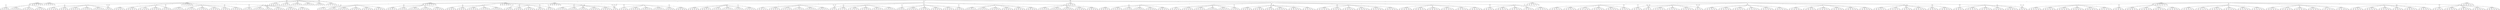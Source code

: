 strict digraph "" {
	0 -> 1	[label=4];
	0 -> 2	[label=6];
	0 -> 3	[label=2];
	0 -> 4	[label=4];
	0 -> 5	[label=3];
	0 -> 6	[label=3];
	1 -> 0	[label=6];
	1 -> 7	[label=7];
	1 -> 8	[label=6];
	1 -> 9	[label=3];
	1 -> 11	[label=4];
	1 -> 12	[label=4];
	2 -> 0	[label=5];
	2 -> 13	[label=4];
	2 -> 14	[label=4];
	2 -> 15	[label=2];
	2 -> 16	[label=5];
	2 -> 17	[label=5];
	2 -> 18	[label=6];
	3 -> 0	[label=5];
	3 -> 19	[label=5];
	3 -> 20	[label=7];
	3 -> 21	[label=3];
	3 -> 22	[label=6];
	3 -> 23	[label=3];
	3 -> 24	[label=5];
	4 -> 0	[label=5];
	4 -> 25	[label=4];
	4 -> 26	[label=6];
	4 -> 27	[label=5];
	4 -> 28	[label=6];
	4 -> 29	[label=3];
	4 -> 30	[label=3];
	5 -> 0	[label=7];
	5 -> 31	[label=3];
	5 -> 32	[label=4];
	5 -> 33	[label=7];
	5 -> 34	[label=5];
	5 -> 35	[label=7];
	5 -> 36	[label=4];
	6 -> 37	[label=4];
	6 -> 38	[label=3];
	6 -> 39	[label=4];
	6 -> 40	[label=7];
	6 -> 41	[label=4];
	6 -> 42	[label=6];
	7 -> 1	[label=2];
	7 -> 43	[label=5];
	7 -> 46	[label=9];
	7 -> 47	[label=7];
	7 -> 48	[label=5];
	8 -> 1	[label=5];
	8 -> 49	[label=5];
	8 -> 50	[label=4];
	8 -> 51	[label=2];
	8 -> 52	[label=5];
	8 -> 53	[label=6];
	8 -> 54	[label=7];
	9 -> 1	[label=5];
	9 -> 56	[label=4];
	9 -> 57	[label=5];
	9 -> 58	[label=4];
	9 -> 59	[label=2];
	9 -> 60	[label=2];
	10 -> 1	[label=5];
	10 -> 61	[label=5];
	10 -> 62	[label=5];
	10 -> 63	[label=6];
	10 -> 64	[label=6];
	10 -> 65	[label=2];
	10 -> 66	[label=6];
	11 -> 1	[label=3];
	11 -> 67	[label=7];
	11 -> 68	[label=4];
	11 -> 69	[label=3];
	11 -> 70	[label=4];
	11 -> 71	[label=5];
	11 -> 72	[label=6];
	12 -> 1	[label=5];
	12 -> 73	[label=4];
	12 -> 74	[label=5];
	12 -> 75	[label=2];
	12 -> 76	[label=5];
	12 -> 77	[label=9];
	12 -> 78	[label=7];
	13 -> 2	[label=3];
	13 -> 79	[label=3];
	13 -> 80	[label=7];
	13 -> 81	[label=3];
	13 -> 82	[label=7];
	13 -> 83	[label=7];
	13 -> 84	[label=7];
	14 -> 2	[label=8];
	14 -> 86	[label=6];
	14 -> 87	[label=5];
	14 -> 88	[label=3];
	14 -> 89	[label=5];
	14 -> 90	[label=3];
	15 -> 2	[label=3];
	15 -> 91	[label=3];
	15 -> 92	[label=5];
	15 -> 93	[label=5];
	15 -> 95	[label=5];
	15 -> 96	[label=7];
	16 -> 2	[label=4];
	16 -> 97	[label=8];
	16 -> 99	[label=5];
	16 -> 100	[label=7];
	16 -> 101	[label=5];
	16 -> 102	[label=7];
	17 -> 2	[label=5];
	17 -> 103	[label=7];
	17 -> 104	[label=7];
	17 -> 105	[label=3];
	17 -> 106	[label=5];
	17 -> 107	[label=5];
	17 -> 108	[label=3];
	18 -> 2	[label=5];
	18 -> 109	[label=6];
	18 -> 110	[label=6];
	18 -> 111	[label=4];
	18 -> 112	[label=3];
	18 -> 113	[label=5];
	18 -> 114	[label=6];
	19 -> 3	[label=6];
	19 -> 115	[label=3];
	19 -> 116	[label=6];
	19 -> 117	[label=4];
	19 -> 118	[label=4];
	19 -> 119	[label=6];
	19 -> 120	[label=5];
	20 -> 3	[label=4];
	20 -> 121	[label=5];
	20 -> 122	[label=4];
	20 -> 123	[label=6];
	20 -> 124	[label=7];
	20 -> 125	[label=4];
	20 -> 126	[label=4];
	21 -> 3	[label=5];
	21 -> 127	[label=6];
	21 -> 128	[label=4];
	21 -> 129	[label=4];
	21 -> 130	[label=3];
	21 -> 131	[label=7];
	21 -> 132	[label=5];
	22 -> 3	[label=4];
	22 -> 133	[label=5];
	22 -> 134	[label=4];
	22 -> 135	[label=4];
	22 -> 136	[label=3];
	22 -> 137	[label=6];
	22 -> 138	[label=6];
	23 -> 3	[label=5];
	23 -> 139	[label=6];
	23 -> 140	[label=5];
	23 -> 141	[label=6];
	23 -> 142	[label=3];
	23 -> 143	[label=6];
	23 -> 144	[label=6];
	24 -> 3	[label=7];
	24 -> 145	[label=8];
	24 -> 147	[label=5];
	24 -> 148	[label=3];
	24 -> 149	[label=8];
	24 -> 150	[label=5];
	25 -> 4	[label=2];
	25 -> 151	[label=5];
	25 -> 152	[label=6];
	25 -> 153	[label=2];
	25 -> 154	[label=4];
	25 -> 155	[label=6];
	25 -> 156	[label=4];
	26 -> 4	[label=4];
	26 -> 157	[label=7];
	26 -> 158	[label=6];
	26 -> 159	[label=7];
	26 -> 160	[label=3];
	26 -> 161	[label=6];
	26 -> 162	[label=5];
	27 -> 4	[label=6];
	27 -> 163	[label=3];
	27 -> 164	[label=5];
	27 -> 165	[label=5];
	27 -> 166	[label=6];
	27 -> 167	[label=3];
	27 -> 168	[label=6];
	28 -> 4	[label=5];
	28 -> 169	[label=4];
	28 -> 170	[label=6];
	28 -> 171	[label=4];
	28 -> 172	[label=3];
	28 -> 173	[label=4];
	28 -> 174	[label=3];
	29 -> 4	[label=6];
	29 -> 175	[label=6];
	29 -> 176	[label=4];
	29 -> 177	[label=6];
	29 -> 178	[label=7];
	29 -> 179	[label=5];
	29 -> 180	[label=6];
	30 -> 4	[label=7];
	30 -> 181	[label=3];
	30 -> 182	[label=7];
	30 -> 184	[label=5];
	30 -> 185	[label=6];
	30 -> 186	[label=5];
	31 -> 5	[label=5];
	31 -> 187	[label=6];
	31 -> 188	[label=3];
	31 -> 189	[label=6];
	31 -> 190	[label=5];
	31 -> 191	[label=4];
	31 -> 192	[label=5];
	32 -> 5	[label=6];
	32 -> 193	[label=6];
	32 -> 194	[label=2];
	32 -> 195	[label=4];
	32 -> 196	[label=7];
	32 -> 197	[label=3];
	32 -> 198	[label=3];
	33 -> 5	[label=3];
	33 -> 199	[label=7];
	33 -> 200	[label=2];
	33 -> 201	[label=5];
	33 -> 202	[label=6];
	33 -> 203	[label=3];
	33 -> 204	[label=3];
	34 -> 5	[label=4];
	34 -> 205	[label=4];
	34 -> 206	[label=6];
	34 -> 207	[label=3];
	34 -> 208	[label=5];
	34 -> 209	[label=4];
	34 -> 210	[label=6];
	35 -> 5	[label=7];
	35 -> 211	[label=6];
	35 -> 212	[label=3];
	35 -> 213	[label=6];
	35 -> 214	[label=7];
	35 -> 215	[label=6];
	35 -> 216	[label=7];
	36 -> 5	[label=6];
	36 -> 217	[label=8];
	36 -> 218	[label=7];
	36 -> 219	[label=8];
	36 -> 220	[label=6];
	36 -> 221	[label=5];
	36 -> 222	[label=6];
	37 -> 6	[label=4];
	37 -> 223	[label=4];
	37 -> 224	[label=5];
	37 -> 225	[label=7];
	37 -> 226	[label=3];
	37 -> 227	[label=5];
	37 -> 228	[label=4];
	38 -> 6	[label=7];
	38 -> 230	[label=4];
	38 -> 231	[label=8];
	38 -> 232	[label=6];
	38 -> 233	[label=4];
	38 -> 234	[label=5];
	39 -> 6	[label=5];
	39 -> 235	[label=7];
	39 -> 236	[label=7];
	39 -> 237	[label=5];
	39 -> 238	[label=4];
	39 -> 239	[label=7];
	39 -> 240	[label=5];
	40 -> 6	[label=6];
	40 -> 241	[label=3];
	40 -> 242	[label=5];
	40 -> 243	[label=5];
	40 -> 244	[label=5];
	40 -> 245	[label=4];
	40 -> 246	[label=4];
	41 -> 6	[label=8];
	41 -> 247	[label=7];
	41 -> 248	[label=6];
	41 -> 249	[label=5];
	41 -> 250	[label=5];
	41 -> 251	[label=3];
	41 -> 252	[label=7];
	42 -> 6	[label=6];
	42 -> 253	[label=2];
	42 -> 254	[label=6];
	42 -> 255	[label=7];
	42 -> 257	[label=7];
	42 -> 258	[label=3];
	43 -> 7	[label=6];
	43 -> 259	[label=7];
	43 -> 260	[label=4];
	43 -> 261	[label=3];
	43 -> 262	[label=5];
	43 -> 263	[label=6];
	44 -> 7	[label=4];
	44 -> 265	[label=3];
	44 -> 266	[label=4];
	44 -> 267	[label=4];
	44 -> 268	[label=3];
	44 -> 269	[label=4];
	44 -> 270	[label=4];
	45 -> 7	[label=6];
	45 -> 271	[label=3];
	45 -> 272	[label=4];
	45 -> 273	[label=7];
	45 -> 274	[label=2];
	45 -> 275	[label=6];
	45 -> 276	[label=7];
	46 -> 277	[label=3];
	46 -> 278	[label=6];
	46 -> 279	[label=3];
	46 -> 280	[label=6];
	46 -> 281	[label=4];
	46 -> 282	[label=3];
	47 -> 7	[label=5];
	47 -> 283	[label=3];
	47 -> 284	[label=2];
	47 -> 285	[label=6];
	47 -> 286	[label=7];
	47 -> 287	[label=6];
	47 -> 288	[label=5];
	48 -> 7	[label=4];
	48 -> 289	[label=6];
	48 -> 290	[label=5];
	48 -> 291	[label=3];
	48 -> 292	[label=9];
	48 -> 293	[label=3];
	48 -> 294	[label=2];
	49 -> 8	[label=8];
	49 -> 295	[label=6];
	49 -> 296	[label=3];
	49 -> 297	[label=4];
	49 -> 298	[label=7];
	49 -> 299	[label=4];
	49 -> 300	[label=5];
	50 -> 8	[label=3];
	50 -> 302	[label=3];
	50 -> 303	[label=4];
	50 -> 304	[label=5];
	50 -> 305	[label=7];
	50 -> 306	[label=5];
	51 -> 8	[label=3];
	51 -> 307	[label=8];
	51 -> 308	[label=5];
	51 -> 309	[label=4];
	51 -> 310	[label=7];
	51 -> 311	[label=5];
	51 -> 312	[label=4];
	52 -> 8	[label=7];
	52 -> 313	[label=5];
	52 -> 314	[label=6];
	52 -> 315	[label=4];
	52 -> 316	[label=3];
	52 -> 317	[label=3];
	52 -> 318	[label=5];
	53 -> 8	[label=6];
	53 -> 319	[label=8];
	53 -> 320	[label=5];
	53 -> 321	[label=5];
	53 -> 322	[label=6];
	53 -> 323	[label=6];
	53 -> 324	[label=6];
	54 -> 8	[label=7];
	54 -> 325	[label=3];
	54 -> 326	[label=5];
	54 -> 329	[label=5];
	54 -> 330	[label=4];
	55 -> 9	[label=6];
	55 -> 331	[label=5];
	55 -> 332	[label=7];
	55 -> 333	[label=4];
	55 -> 334	[label=5];
	55 -> 335	[label=5];
	55 -> 336	[label=4];
	56 -> 337	[label=5];
	56 -> 338	[label=4];
	56 -> 339	[label=6];
	56 -> 340	[label=4];
	56 -> 341	[label=5];
	56 -> 342	[label=7];
	57 -> 9	[label=5];
	57 -> 343	[label=3];
	57 -> 344	[label=6];
	57 -> 345	[label=2];
	57 -> 346	[label=5];
	57 -> 347	[label=3];
	57 -> 348	[label=5];
	58 -> 9	[label=5];
	58 -> 349	[label=6];
	58 -> 350	[label=6];
	58 -> 351	[label=6];
	58 -> 352	[label=7];
	58 -> 353	[label=3];
	58 -> 354	[label=7];
	59 -> 9	[label=2];
	59 -> 355	[label=4];
	59 -> 356	[label=6];
	59 -> 357	[label=4];
	59 -> 358	[label=4];
	59 -> 359	[label=7];
	59 -> 360	[label=4];
	60 -> 9	[label=5];
	60 -> 361	[label=2];
	60 -> 362	[label=6];
	60 -> 364	[label=10];
	60 -> 365	[label=6];
	60 -> 366	[label=6];
	61 -> 10	[label=5];
	61 -> 367	[label=6];
	61 -> 368	[label=6];
	61 -> 369	[label=4];
	61 -> 370	[label=4];
	61 -> 371	[label=5];
	61 -> 372	[label=7];
	62 -> 10	[label=5];
	62 -> 373	[label=5];
	62 -> 375	[label=5];
	62 -> 376	[label=6];
	62 -> 377	[label=3];
	62 -> 378	[label=4];
	63 -> 10	[label=4];
	63 -> 379	[label=3];
	63 -> 380	[label=4];
	63 -> 381	[label=6];
	63 -> 382	[label=3];
	63 -> 383	[label=5];
	63 -> 384	[label=9];
	64 -> 10	[label=2];
	64 -> 385	[label=4];
	64 -> 386	[label=4];
	64 -> 387	[label=4];
	64 -> 388	[label=4];
	64 -> 389	[label=7];
	64 -> 390	[label=5];
	65 -> 10	[label=6];
	65 -> 392	[label=4];
	65 -> 393	[label=8];
	65 -> 394	[label=3];
	65 -> 395	[label=6];
	65 -> 396	[label=4];
	66 -> 10	[label=9];
	66 -> 397	[label=3];
	66 -> 398	[label=7];
	66 -> 399	[label=5];
	66 -> 400	[label=7];
	66 -> 401	[label=7];
	66 -> 402	[label=5];
	67 -> 11	[label=3];
	67 -> 403	[label=7];
	67 -> 404	[label=4];
	67 -> 405	[label=6];
	67 -> 406	[label=5];
	67 -> 407	[label=7];
	67 -> 408	[label=5];
	68 -> 11	[label=8];
	68 -> 409	[label=4];
	68 -> 410	[label=5];
	68 -> 411	[label=5];
	68 -> 412	[label=6];
	68 -> 413	[label=5];
	68 -> 414	[label=7];
	69 -> 11	[label=6];
	69 -> 415	[label=4];
	69 -> 416	[label=4];
	69 -> 417	[label=3];
	69 -> 418	[label=5];
	69 -> 419	[label=4];
	69 -> 420	[label=6];
	70 -> 11	[label=7];
	70 -> 421	[label=8];
	70 -> 422	[label=5];
	70 -> 423	[label=8];
	70 -> 424	[label=5];
	70 -> 425	[label=6];
	70 -> 426	[label=6];
	71 -> 11	[label=7];
	71 -> 427	[label=4];
	71 -> 429	[label=3];
	71 -> 430	[label=5];
	71 -> 431	[label=8];
	71 -> 432	[label=7];
	72 -> 11	[label=4];
	72 -> 433	[label=2];
	72 -> 434	[label=4];
	72 -> 435	[label=7];
	72 -> 436	[label=3];
	72 -> 437	[label=5];
	72 -> 438	[label=5];
	73 -> 12	[label=9];
	73 -> 440	[label=2];
	73 -> 441	[label=7];
	73 -> 442	[label=6];
	73 -> 443	[label=6];
	73 -> 444	[label=6];
	74 -> 12	[label=4];
	74 -> 445	[label=3];
	74 -> 446	[label=4];
	74 -> 447	[label=5];
	74 -> 448	[label=4];
	74 -> 449	[label=7];
	74 -> 450	[label=6];
	75 -> 12	[label=6];
	75 -> 452	[label=6];
	75 -> 454	[label=6];
	75 -> 455	[label=3];
	75 -> 456	[label=1];
	76 -> 12	[label=6];
	76 -> 457	[label=7];
	76 -> 458	[label=7];
	76 -> 459	[label=5];
	76 -> 460	[label=6];
	76 -> 461	[label=6];
	76 -> 462	[label=2];
	77 -> 12	[label=5];
	77 -> 463	[label=8];
	77 -> 464	[label=5];
	77 -> 465	[label=4];
	77 -> 466	[label=9];
	77 -> 467	[label=6];
	77 -> 468	[label=4];
	78 -> 12	[label=3];
	78 -> 469	[label=5];
	78 -> 470	[label=4];
	78 -> 471	[label=4];
	78 -> 472	[label=6];
	78 -> 473	[label=6];
	78 -> 474	[label=6];
	79 -> 13	[label=6];
	79 -> 475	[label=6];
	79 -> 476	[label=4];
	79 -> 477	[label=5];
	79 -> 478	[label=7];
	79 -> 479	[label=7];
	80 -> 13	[label=3];
	80 -> 481	[label=3];
	80 -> 482	[label=8];
	80 -> 484	[label=5];
	80 -> 485	[label=6];
	80 -> 486	[label=7];
	81 -> 13	[label=5];
	81 -> 487	[label=8];
	81 -> 488	[label=4];
	81 -> 489	[label=5];
	81 -> 490	[label=3];
	81 -> 491	[label=4];
	81 -> 492	[label=5];
	82 -> 13	[label=7];
	82 -> 493	[label=4];
	82 -> 494	[label=3];
	82 -> 495	[label=1];
	82 -> 496	[label=5];
	82 -> 497	[label=3];
	82 -> 498	[label=8];
	83 -> 13	[label=4];
	83 -> 499	[label=7];
	83 -> 500	[label=1];
	83 -> 501	[label=6];
	83 -> 502	[label=5];
	83 -> 503	[label=5];
	83 -> 504	[label=4];
	84 -> 13	[label=4];
	84 -> 505	[label=7];
	84 -> 506	[label=4];
	84 -> 507	[label=5];
	84 -> 508	[label=6];
	84 -> 509	[label=5];
	84 -> 510	[label=5];
	85 -> 14	[label=5];
	85 -> 511	[label=6];
	85 -> 512	[label=4];
	85 -> 513	[label=7];
	85 -> 514	[label=3];
	85 -> 515	[label=4];
	85 -> 516	[label=3];
	86 -> 14	[label=3];
	86 -> 517	[label=7];
	86 -> 518	[label=7];
	86 -> 519	[label=8];
	86 -> 520	[label=5];
	86 -> 521	[label=4];
	86 -> 522	[label=5];
	87 -> 14	[label=7];
	87 -> 523	[label=6];
	87 -> 524	[label=5];
	87 -> 525	[label=4];
	87 -> 526	[label=6];
	87 -> 527	[label=4];
	88 -> 14	[label=3];
	88 -> 529	[label=4];
	88 -> 530	[label=4];
	88 -> 531	[label=7];
	88 -> 532	[label=4];
	88 -> 533	[label=5];
	88 -> 534	[label=5];
	89 -> 14	[label=6];
	89 -> 535	[label=6];
	89 -> 536	[label=5];
	89 -> 537	[label=2];
	89 -> 538	[label=3];
	89 -> 539	[label=4];
	89 -> 540	[label=4];
	90 -> 14	[label=3];
	90 -> 541	[label=5];
	90 -> 542	[label=2];
	90 -> 543	[label=4];
	90 -> 544	[label=5];
	90 -> 545	[label=5];
	90 -> 546	[label=6];
	91 -> 15	[label=5];
	91 -> 547	[label=4];
	91 -> 548	[label=3];
	91 -> 549	[label=4];
	91 -> 550	[label=7];
	91 -> 551	[label=6];
	91 -> 552	[label=4];
	92 -> 15	[label=6];
	92 -> 554	[label=6];
	92 -> 555	[label=5];
	92 -> 556	[label=8];
	92 -> 557	[label=4];
	92 -> 558	[label=6];
	93 -> 15	[label=5];
	93 -> 559	[label=5];
	93 -> 560	[label=5];
	93 -> 561	[label=6];
	93 -> 562	[label=5];
	93 -> 563	[label=8];
	93 -> 564	[label=4];
	94 -> 15	[label=4];
	94 -> 565	[label=4];
	94 -> 566	[label=6];
	94 -> 567	[label=8];
	94 -> 568	[label=4];
	94 -> 569	[label=4];
	94 -> 570	[label=3];
	95 -> 15	[label=4];
	95 -> 571	[label=5];
	95 -> 572	[label=6];
	95 -> 573	[label=4];
	95 -> 574	[label=6];
	95 -> 575	[label=6];
	95 -> 576	[label=9];
	96 -> 15	[label=5];
	96 -> 577	[label=3];
	96 -> 578	[label=5];
	96 -> 579	[label=6];
	96 -> 580	[label=5];
	96 -> 581	[label=5];
	96 -> 582	[label=5];
	97 -> 16	[label=2];
	97 -> 583	[label=5];
	97 -> 585	[label=6];
	97 -> 586	[label=6];
	97 -> 587	[label=6];
	97 -> 588	[label=5];
	98 -> 16	[label=4];
	98 -> 589	[label=5];
	98 -> 590	[label=7];
	98 -> 591	[label=5];
	98 -> 592	[label=7];
	98 -> 593	[label=5];
	98 -> 594	[label=2];
	99 -> 16	[label=3];
	99 -> 595	[label=3];
	99 -> 596	[label=3];
	99 -> 598	[label=3];
	99 -> 599	[label=5];
	99 -> 600	[label=7];
	100 -> 16	[label=7];
	100 -> 601	[label=8];
	100 -> 602	[label=4];
	100 -> 603	[label=4];
	100 -> 604	[label=4];
	100 -> 605	[label=5];
	100 -> 606	[label=6];
	101 -> 16	[label=7];
	101 -> 608	[label=7];
	101 -> 609	[label=5];
	101 -> 610	[label=4];
	101 -> 611	[label=3];
	101 -> 612	[label=5];
	102 -> 16	[label=4];
	102 -> 614	[label=5];
	102 -> 615	[label=6];
	102 -> 616	[label=4];
	102 -> 617	[label=6];
	102 -> 618	[label=4];
	103 -> 17	[label=5];
	103 -> 619	[label=5];
	103 -> 620	[label=6];
	103 -> 621	[label=6];
	103 -> 622	[label=3];
	103 -> 623	[label=5];
	103 -> 624	[label=5];
	104 -> 17	[label=5];
	104 -> 625	[label=3];
	104 -> 626	[label=1];
	104 -> 628	[label=4];
	104 -> 629	[label=5];
	104 -> 630	[label=2];
	105 -> 17	[label=4];
	105 -> 631	[label=3];
	105 -> 632	[label=4];
	105 -> 633	[label=5];
	105 -> 634	[label=6];
	105 -> 635	[label=7];
	106 -> 17	[label=1];
	106 -> 637	[label=5];
	106 -> 638	[label=5];
	106 -> 639	[label=2];
	106 -> 640	[label=4];
	106 -> 641	[label=2];
	106 -> 642	[label=5];
	107 -> 17	[label=4];
	107 -> 643	[label=7];
	107 -> 644	[label=6];
	107 -> 645	[label=5];
	107 -> 646	[label=3];
	107 -> 647	[label=6];
	107 -> 648	[label=4];
	108 -> 17	[label=4];
	108 -> 649	[label=7];
	108 -> 651	[label=5];
	108 -> 654	[label=9];
	109 -> 18	[label=7];
	109 -> 655	[label=5];
	109 -> 657	[label=5];
	109 -> 658	[label=5];
	109 -> 659	[label=4];
	109 -> 660	[label=4];
	110 -> 18	[label=3];
	110 -> 661	[label=4];
	110 -> 662	[label=1];
	110 -> 663	[label=2];
	110 -> 664	[label=5];
	110 -> 665	[label=4];
	110 -> 666	[label=5];
	111 -> 18	[label=6];
	111 -> 667	[label=5];
	111 -> 668	[label=5];
	111 -> 669	[label=3];
	111 -> 670	[label=9];
	111 -> 671	[label=2];
	111 -> 672	[label=6];
	112 -> 673	[label=3];
	112 -> 674	[label=4];
	112 -> 675	[label=3];
	112 -> 676	[label=6];
	112 -> 677	[label=8];
	112 -> 678	[label=7];
	113 -> 18	[label=5];
	113 -> 679	[label=9];
	113 -> 680	[label=5];
	113 -> 681	[label=4];
	113 -> 682	[label=6];
	113 -> 684	[label=3];
	114 -> 685	[label=3];
	114 -> 686	[label=3];
	114 -> 687	[label=6];
	114 -> 688	[label=5];
	114 -> 689	[label=5];
	114 -> 690	[label=5];
	115 -> 19	[label=3];
	115 -> 691	[label=4];
	115 -> 692	[label=7];
	115 -> 693	[label=6];
	115 -> 694	[label=5];
	115 -> 695	[label=9];
	115 -> 696	[label=6];
	116 -> 19	[label=5];
	116 -> 697	[label=5];
	116 -> 698	[label=3];
	116 -> 699	[label=5];
	116 -> 700	[label=5];
	116 -> 701	[label=4];
	116 -> 702	[label=5];
	117 -> 19	[label=1];
	117 -> 703	[label=3];
	117 -> 704	[label=7];
	117 -> 705	[label=3];
	117 -> 706	[label=7];
	117 -> 708	[label=4];
	118 -> 19	[label=4];
	118 -> 709	[label=6];
	118 -> 710	[label=7];
	118 -> 711	[label=4];
	118 -> 712	[label=5];
	118 -> 713	[label=5];
	118 -> 714	[label=5];
	119 -> 19	[label=7];
	119 -> 715	[label=3];
	119 -> 716	[label=6];
	119 -> 718	[label=3];
	119 -> 719	[label=6];
	119 -> 720	[label=8];
	120 -> 19	[label=8];
	120 -> 721	[label=4];
	120 -> 722	[label=6];
	120 -> 723	[label=5];
	120 -> 724	[label=5];
	120 -> 725	[label=7];
	120 -> 726	[label=6];
	121 -> 20	[label=4];
	121 -> 727	[label=2];
	121 -> 728	[label=6];
	121 -> 729	[label=5];
	121 -> 730	[label=3];
	121 -> 731	[label=5];
	121 -> 732	[label=5];
	122 -> 20	[label=5];
	122 -> 733	[label=5];
	122 -> 734	[label=4];
	122 -> 735	[label=5];
	122 -> 736	[label=6];
	122 -> 737	[label=6];
	122 -> 738	[label=5];
	123 -> 20	[label=4];
	123 -> 739	[label=6];
	123 -> 740	[label=4];
	123 -> 741	[label=6];
	123 -> 742	[label=7];
	123 -> 743	[label=4];
	123 -> 744	[label=6];
	124 -> 20	[label=5];
	124 -> 745	[label=5];
	124 -> 746	[label=5];
	124 -> 747	[label=4];
	124 -> 748	[label=4];
	124 -> 749	[label=8];
	124 -> 750	[label=3];
	125 -> 20	[label=3];
	125 -> 751	[label=6];
	125 -> 752	[label=3];
	125 -> 753	[label=4];
	125 -> 754	[label=6];
	125 -> 755	[label=5];
	125 -> 756	[label=6];
	126 -> 20	[label=3];
	126 -> 757	[label=4];
	126 -> 758	[label=5];
	126 -> 759	[label=5];
	126 -> 760	[label=5];
	126 -> 761	[label=4];
	126 -> 762	[label=6];
	127 -> 21	[label=5];
	127 -> 763	[label=3];
	127 -> 766	[label=5];
	127 -> 767	[label=4];
	127 -> 768	[label=6];
	128 -> 21	[label=6];
	128 -> 769	[label=3];
	128 -> 770	[label=3];
	128 -> 771	[label=5];
	128 -> 773	[label=4];
	128 -> 774	[label=5];
	129 -> 21	[label=4];
	129 -> 775	[label=4];
	129 -> 776	[label=5];
	129 -> 777	[label=5];
	129 -> 778	[label=5];
	129 -> 779	[label=6];
	129 -> 780	[label=8];
	130 -> 21	[label=7];
	130 -> 781	[label=5];
	130 -> 782	[label=4];
	130 -> 783	[label=3];
	130 -> 784	[label=4];
	130 -> 785	[label=7];
	130 -> 786	[label=7];
	131 -> 21	[label=5];
	131 -> 787	[label=5];
	131 -> 788	[label=8];
	131 -> 789	[label=3];
	131 -> 790	[label=4];
	131 -> 791	[label=5];
	131 -> 792	[label=4];
	132 -> 21	[label=5];
	132 -> 793	[label=5];
	132 -> 794	[label=7];
	132 -> 795	[label=7];
	132 -> 796	[label=5];
	132 -> 797	[label=6];
	132 -> 798	[label=7];
	133 -> 22	[label=8];
	133 -> 799	[label=7];
	133 -> 800	[label=10];
	133 -> 802	[label=4];
	133 -> 803	[label=5];
	133 -> 804	[label=6];
	134 -> 22	[label=3];
	134 -> 805	[label=5];
	134 -> 806	[label=7];
	134 -> 807	[label=5];
	134 -> 808	[label=5];
	134 -> 809	[label=5];
	134 -> 810	[label=7];
	135 -> 22	[label=4];
	135 -> 811	[label=4];
	135 -> 812	[label=2];
	135 -> 813	[label=4];
	135 -> 814	[label=6];
	135 -> 815	[label=4];
	135 -> 816	[label=4];
	136 -> 22	[label=6];
	136 -> 817	[label=7];
	136 -> 818	[label=2];
	136 -> 819	[label=5];
	136 -> 820	[label=9];
	136 -> 821	[label=6];
	136 -> 822	[label=5];
	137 -> 823	[label=8];
	137 -> 824	[label=4];
	137 -> 825	[label=3];
	137 -> 826	[label=7];
	137 -> 827	[label=4];
	137 -> 828	[label=7];
	138 -> 22	[label=4];
	138 -> 829	[label=7];
	138 -> 830	[label=5];
	138 -> 832	[label=6];
	138 -> 833	[label=3];
	138 -> 834	[label=4];
	139 -> 23	[label=6];
	139 -> 835	[label=1];
	139 -> 836	[label=4];
	139 -> 837	[label=5];
	139 -> 838	[label=5];
	139 -> 839	[label=7];
	139 -> 840	[label=6];
	140 -> 23	[label=7];
	140 -> 841	[label=6];
	140 -> 842	[label=5];
	140 -> 843	[label=6];
	140 -> 844	[label=7];
	140 -> 845	[label=3];
	140 -> 846	[label=5];
	141 -> 847	[label=8];
	141 -> 848	[label=6];
	141 -> 849	[label=7];
	141 -> 850	[label=5];
	141 -> 851	[label=5];
	141 -> 852	[label=8];
	142 -> 23	[label=5];
	142 -> 853	[label=6];
	142 -> 854	[label=5];
	142 -> 855	[label=6];
	142 -> 856	[label=3];
	142 -> 857	[label=7];
	142 -> 858	[label=7];
	143 -> 23	[label=6];
	143 -> 859	[label=5];
	143 -> 860	[label=5];
	143 -> 861	[label=4];
	143 -> 862	[label=6];
	143 -> 863	[label=7];
	143 -> 864	[label=2];
	144 -> 23	[label=3];
	144 -> 865	[label=3];
	144 -> 866	[label=4];
	144 -> 867	[label=5];
	144 -> 868	[label=6];
	144 -> 869	[label=2];
	144 -> 870	[label=6];
	145 -> 24	[label=4];
	145 -> 871	[label=4];
	145 -> 872	[label=5];
	145 -> 873	[label=3];
	145 -> 874	[label=4];
	145 -> 875	[label=4];
	145 -> 876	[label=4];
	146 -> 24	[label=4];
	146 -> 877	[label=6];
	146 -> 878	[label=7];
	146 -> 879	[label=5];
	146 -> 881	[label=6];
	146 -> 882	[label=4];
	147 -> 24	[label=7];
	147 -> 883	[label=3];
	147 -> 884	[label=5];
	147 -> 885	[label=4];
	147 -> 886	[label=4];
	147 -> 887	[label=6];
	147 -> 888	[label=5];
	148 -> 24	[label=5];
	148 -> 889	[label=7];
	148 -> 890	[label=5];
	148 -> 891	[label=6];
	148 -> 892	[label=5];
	148 -> 893	[label=10];
	148 -> 894	[label=5];
	149 -> 24	[label=4];
	149 -> 895	[label=4];
	149 -> 896	[label=8];
	149 -> 897	[label=4];
	149 -> 898	[label=7];
	149 -> 899	[label=8];
	149 -> 900	[label=6];
	150 -> 24	[label=5];
	150 -> 901	[label=5];
	150 -> 902	[label=5];
	150 -> 903	[label=6];
	150 -> 904	[label=8];
	150 -> 905	[label=2];
	150 -> 906	[label=4];
	151 -> 907	[label=6];
	151 -> 908	[label=6];
	151 -> 909	[label=4];
	151 -> 910	[label=5];
	151 -> 911	[label=5];
	151 -> 912	[label=5];
	152 -> 25	[label=3];
	152 -> 913	[label=6];
	152 -> 914	[label=2];
	152 -> 915	[label=5];
	152 -> 916	[label=5];
	152 -> 917	[label=6];
	152 -> 918	[label=4];
	153 -> 25	[label=5];
	153 -> 919	[label=4];
	153 -> 920	[label=8];
	153 -> 921	[label=5];
	153 -> 923	[label=8];
	153 -> 924	[label=3];
	154 -> 25	[label=7];
	154 -> 925	[label=4];
	154 -> 926	[label=4];
	154 -> 927	[label=4];
	154 -> 928	[label=2];
	154 -> 929	[label=3];
	154 -> 930	[label=1];
	155 -> 25	[label=4];
	155 -> 931	[label=5];
	155 -> 932	[label=5];
	155 -> 933	[label=7];
	155 -> 934	[label=5];
	155 -> 935	[label=5];
	155 -> 936	[label=5];
	156 -> 25	[label=4];
	156 -> 937	[label=7];
	156 -> 938	[label=4];
	156 -> 939	[label=6];
	156 -> 940	[label=2];
	156 -> 941	[label=2];
	156 -> 942	[label=3];
	157 -> 26	[label=4];
	157 -> 943	[label=5];
	157 -> 944	[label=6];
	157 -> 945	[label=8];
	157 -> 946	[label=7];
	157 -> 947	[label=6];
	157 -> 948	[label=2];
	158 -> 26	[label=6];
	158 -> 949	[label=8];
	158 -> 950	[label=3];
	158 -> 951	[label=7];
	158 -> 952	[label=6];
	158 -> 953	[label=3];
	158 -> 954	[label=2];
	159 -> 26	[label=7];
	159 -> 955	[label=2];
	159 -> 956	[label=4];
	159 -> 957	[label=4];
	159 -> 958	[label=7];
	159 -> 959	[label=7];
	159 -> 960	[label=5];
	160 -> 26	[label=6];
	160 -> 961	[label=6];
	160 -> 962	[label=3];
	160 -> 963	[label=5];
	160 -> 964	[label=3];
	160 -> 965	[label=5];
	160 -> 966	[label=5];
	161 -> 26	[label=5];
	161 -> 967	[label=7];
	161 -> 968	[label=2];
	161 -> 969	[label=5];
	161 -> 970	[label=5];
	161 -> 971	[label=4];
	161 -> 972	[label=7];
	162 -> 26	[label=4];
	162 -> 973	[label=2];
	162 -> 974	[label=5];
	162 -> 975	[label=6];
	162 -> 976	[label=4];
	162 -> 978	[label=5];
	163 -> 27	[label=7];
	163 -> 979	[label=3];
	163 -> 980	[label=4];
	163 -> 981	[label=4];
	163 -> 982	[label=9];
	163 -> 983	[label=7];
	163 -> 984	[label=6];
	164 -> 27	[label=5];
	164 -> 985	[label=6];
	164 -> 986	[label=6];
	164 -> 987	[label=7];
	164 -> 988	[label=4];
	164 -> 989	[label=5];
	164 -> 990	[label=8];
	165 -> 27	[label=7];
	165 -> 992	[label=9];
	165 -> 993	[label=5];
	165 -> 994	[label=5];
	165 -> 995	[label=7];
	165 -> 996	[label=6];
	166 -> 27	[label=7];
	166 -> 997	[label=5];
	166 -> 998	[label=6];
	166 -> 999	[label=3];
	166 -> 1000	[label=6];
	166 -> 1001	[label=3];
	166 -> 1002	[label=6];
	167 -> 27	[label=5];
	167 -> 1003	[label=4];
	167 -> 1004	[label=2];
	167 -> 1005	[label=5];
	167 -> 1006	[label=5];
	167 -> 1007	[label=6];
	167 -> 1008	[label=6];
	168 -> 27	[label=7];
	168 -> 1009	[label=6];
	168 -> 1010	[label=5];
	168 -> 1011	[label=6];
	168 -> 1012	[label=3];
	168 -> 1013	[label=5];
	168 -> 1014	[label=7];
	169 -> 28	[label=3];
	169 -> 1015	[label=6];
	169 -> 1016	[label=5];
	169 -> 1017	[label=3];
	169 -> 1018	[label=6];
	169 -> 1019	[label=6];
	169 -> 1020	[label=4];
	170 -> 28	[label=5];
	170 -> 1022	[label=8];
	170 -> 1023	[label=4];
	170 -> 1024	[label=5];
	170 -> 1025	[label=3];
	170 -> 1026	[label=3];
	171 -> 28	[label=3];
	171 -> 1027	[label=2];
	171 -> 1028	[label=3];
	171 -> 1029	[label=2];
	171 -> 1030	[label=4];
	171 -> 1031	[label=4];
	171 -> 1032	[label=6];
	172 -> 28	[label=7];
	172 -> 1033	[label=3];
	172 -> 1034	[label=6];
	172 -> 1035	[label=4];
	172 -> 1036	[label=4];
	172 -> 1037	[label=6];
	172 -> 1038	[label=4];
	173 -> 28	[label=6];
	173 -> 1039	[label=3];
	173 -> 1040	[label=4];
	173 -> 1041	[label=5];
	173 -> 1042	[label=6];
	173 -> 1043	[label=4];
	173 -> 1044	[label=5];
	174 -> 28	[label=5];
	174 -> 1045	[label=7];
	174 -> 1046	[label=4];
	174 -> 1047	[label=6];
	174 -> 1048	[label=4];
	174 -> 1049	[label=4];
	174 -> 1050	[label=4];
	175 -> 29	[label=7];
	175 -> 1051	[label=4];
	175 -> 1052	[label=4];
	175 -> 1053	[label=4];
	175 -> 1054	[label=6];
	175 -> 1055	[label=6];
	175 -> 1056	[label=5];
	176 -> 29	[label=5];
	176 -> 1057	[label=8];
	176 -> 1058	[label=3];
	176 -> 1059	[label=3];
	176 -> 1060	[label=6];
	176 -> 1061	[label=5];
	176 -> 1062	[label=4];
	177 -> 29	[label=5];
	177 -> 1063	[label=3];
	177 -> 1064	[label=5];
	177 -> 1065	[label=6];
	177 -> 1066	[label=6];
	177 -> 1067	[label=4];
	177 -> 1068	[label=5];
	178 -> 1069	[label=3];
	178 -> 1070	[label=5];
	178 -> 1071	[label=3];
	178 -> 1072	[label=7];
	178 -> 1073	[label=5];
	178 -> 1074	[label=8];
	179 -> 29	[label=5];
	179 -> 1075	[label=6];
	179 -> 1076	[label=5];
	179 -> 1077	[label=7];
	179 -> 1078	[label=4];
	179 -> 1079	[label=7];
	179 -> 1080	[label=5];
	180 -> 29	[label=4];
	180 -> 1081	[label=5];
	180 -> 1082	[label=5];
	180 -> 1083	[label=1];
	180 -> 1084	[label=7];
	180 -> 1085	[label=3];
	180 -> 1086	[label=7];
	181 -> 30	[label=3];
	181 -> 1088	[label=2];
	181 -> 1089	[label=4];
	181 -> 1090	[label=7];
	181 -> 1091	[label=4];
	181 -> 1092	[label=8];
	182 -> 30	[label=5];
	182 -> 1093	[label=7];
	182 -> 1094	[label=5];
	182 -> 1095	[label=4];
	182 -> 1096	[label=5];
	182 -> 1097	[label=4];
	182 -> 1098	[label=5];
	183 -> 30	[label=6];
	183 -> 1099	[label=6];
	183 -> 1100	[label=5];
	183 -> 1101	[label=7];
	183 -> 1102	[label=7];
	183 -> 1103	[label=2];
	183 -> 1104	[label=4];
	184 -> 30	[label=5];
	184 -> 1105	[label=5];
	184 -> 1106	[label=6];
	184 -> 1107	[label=6];
	184 -> 1108	[label=5];
	184 -> 1109	[label=4];
	184 -> 1110	[label=5];
	185 -> 30	[label=6];
	185 -> 1111	[label=6];
	185 -> 1112	[label=5];
	185 -> 1113	[label=4];
	185 -> 1114	[label=5];
	185 -> 1115	[label=3];
	186 -> 30	[label=8];
	186 -> 1117	[label=5];
	186 -> 1118	[label=4];
	186 -> 1119	[label=6];
	186 -> 1120	[label=6];
	186 -> 1121	[label=3];
	186 -> 1122	[label=4];
	187 -> 31	[label=5];
	187 -> 1123	[label=4];
	187 -> 1124	[label=6];
	187 -> 1125	[label=4];
	187 -> 1126	[label=5];
	187 -> 1127	[label=7];
	187 -> 1128	[label=4];
	188 -> 1129	[label=4];
	188 -> 1130	[label=7];
	188 -> 1131	[label=5];
	188 -> 1132	[label=5];
	188 -> 1133	[label=5];
	188 -> 1134	[label=3];
	189 -> 31	[label=6];
	189 -> 1135	[label=2];
	189 -> 1136	[label=4];
	189 -> 1137	[label=6];
	189 -> 1138	[label=6];
	189 -> 1139	[label=5];
	189 -> 1140	[label=6];
	190 -> 31	[label=6];
	190 -> 1141	[label=4];
	190 -> 1142	[label=3];
	190 -> 1143	[label=4];
	190 -> 1144	[label=4];
	190 -> 1145	[label=5];
	190 -> 1146	[label=5];
	191 -> 31	[label=4];
	191 -> 1147	[label=4];
	191 -> 1148	[label=5];
	191 -> 1149	[label=5];
	191 -> 1150	[label=4];
	191 -> 1151	[label=6];
	191 -> 1152	[label=8];
	192 -> 31	[label=5];
	192 -> 1153	[label=6];
	192 -> 1154	[label=4];
	192 -> 1156	[label=4];
	192 -> 1157	[label=6];
	192 -> 1158	[label=5];
	193 -> 32	[label=6];
	193 -> 1159	[label=4];
	193 -> 1160	[label=4];
	193 -> 1161	[label=3];
	193 -> 1163	[label=5];
	193 -> 1164	[label=5];
	194 -> 32	[label=5];
	194 -> 1165	[label=6];
	194 -> 1167	[label=6];
	194 -> 1168	[label=5];
	194 -> 1170	[label=7];
	195 -> 32	[label=8];
	195 -> 1171	[label=9];
	195 -> 1172	[label=8];
	195 -> 1173	[label=5];
	195 -> 1174	[label=6];
	195 -> 1175	[label=4];
	195 -> 1176	[label=4];
	196 -> 32	[label=6];
	196 -> 1177	[label=6];
	196 -> 1178	[label=7];
	196 -> 1179	[label=3];
	196 -> 1180	[label=4];
	196 -> 1181	[label=7];
	196 -> 1182	[label=7];
	197 -> 32	[label=5];
	197 -> 1183	[label=4];
	197 -> 1184	[label=4];
	197 -> 1185	[label=6];
	197 -> 1186	[label=6];
	197 -> 1187	[label=5];
	197 -> 1188	[label=4];
	198 -> 32	[label=4];
	198 -> 1189	[label=2];
	198 -> 1191	[label=7];
	198 -> 1192	[label=5];
	198 -> 1194	[label=4];
	199 -> 33	[label=2];
	199 -> 1195	[label=6];
	199 -> 1196	[label=8];
	199 -> 1197	[label=5];
	199 -> 1198	[label=6];
	199 -> 1199	[label=4];
	199 -> 1200	[label=4];
	200 -> 33	[label=3];
	200 -> 1201	[label=8];
	200 -> 1202	[label=5];
	200 -> 1203	[label=7];
	200 -> 1204	[label=5];
	200 -> 1205	[label=3];
	200 -> 1206	[label=5];
	201 -> 33	[label=6];
	201 -> 1207	[label=5];
	201 -> 1208	[label=6];
	201 -> 1209	[label=4];
	201 -> 1210	[label=4];
	201 -> 1211	[label=4];
	201 -> 1212	[label=4];
	202 -> 33	[label=3];
	202 -> 1213	[label=5];
	202 -> 1214	[label=6];
	202 -> 1215	[label=5];
	202 -> 1216	[label=2];
	202 -> 1217	[label=6];
	202 -> 1218	[label=5];
	203 -> 33	[label=3];
	203 -> 1219	[label=6];
	203 -> 1220	[label=5];
	203 -> 1221	[label=7];
	203 -> 1222	[label=5];
	203 -> 1223	[label=4];
	203 -> 1224	[label=8];
	204 -> 33	[label=4];
	204 -> 1225	[label=3];
	204 -> 1226	[label=9];
	204 -> 1227	[label=7];
	204 -> 1228	[label=3];
	204 -> 1229	[label=3];
	204 -> 1230	[label=6];
	205 -> 34	[label=4];
	205 -> 1231	[label=8];
	205 -> 1232	[label=6];
	205 -> 1233	[label=4];
	205 -> 1234	[label=5];
	205 -> 1235	[label=4];
	205 -> 1236	[label=4];
	206 -> 34	[label=7];
	206 -> 1237	[label=5];
	206 -> 1238	[label=8];
	206 -> 1239	[label=8];
	206 -> 1240	[label=1];
	206 -> 1241	[label=5];
	206 -> 1242	[label=2];
	207 -> 1243	[label=3];
	207 -> 1244	[label=9];
	207 -> 1245	[label=2];
	207 -> 1246	[label=6];
	207 -> 1247	[label=6];
	207 -> 1248	[label=6];
	208 -> 34	[label=4];
	208 -> 1249	[label=5];
	208 -> 1250	[label=6];
	208 -> 1251	[label=2];
	208 -> 1252	[label=5];
	208 -> 1253	[label=5];
	208 -> 1254	[label=5];
	209 -> 34	[label=9];
	209 -> 1255	[label=5];
	209 -> 1256	[label=5];
	209 -> 1257	[label=6];
	209 -> 1258	[label=5];
	209 -> 1259	[label=7];
	209 -> 1260	[label=6];
	210 -> 34	[label=7];
	210 -> 1261	[label=5];
	210 -> 1262	[label=7];
	210 -> 1263	[label=6];
	210 -> 1264	[label=5];
	210 -> 1265	[label=5];
	210 -> 1266	[label=6];
	211 -> 35	[label=8];
	211 -> 1267	[label=6];
	211 -> 1268	[label=6];
	211 -> 1269	[label=4];
	211 -> 1270	[label=4];
	211 -> 1271	[label=3];
	211 -> 1272	[label=8];
	212 -> 35	[label=7];
	212 -> 1273	[label=3];
	212 -> 1274	[label=6];
	212 -> 1275	[label=4];
	212 -> 1276	[label=7];
	212 -> 1277	[label=6];
	212 -> 1278	[label=7];
	213 -> 35	[label=6];
	213 -> 1279	[label=8];
	213 -> 1280	[label=7];
	213 -> 1281	[label=6];
	213 -> 1283	[label=4];
	213 -> 1284	[label=6];
	214 -> 35	[label=8];
	214 -> 1285	[label=2];
	214 -> 1286	[label=5];
	214 -> 1287	[label=7];
	214 -> 1288	[label=7];
	214 -> 1289	[label=5];
	214 -> 1290	[label=5];
	215 -> 1291	[label=6];
	215 -> 1292	[label=6];
	215 -> 1294	[label=6];
	215 -> 1295	[label=6];
	215 -> 1296	[label=5];
	216 -> 35	[label=6];
	216 -> 1297	[label=5];
	216 -> 1298	[label=5];
	216 -> 1299	[label=6];
	216 -> 1300	[label=4];
	216 -> 1301	[label=5];
	216 -> 1302	[label=3];
	217 -> 36	[label=4];
	217 -> 1303	[label=7];
	217 -> 1304	[label=6];
	217 -> 1305	[label=8];
	217 -> 1307	[label=2];
	217 -> 1308	[label=5];
	218 -> 36	[label=7];
	218 -> 1309	[label=5];
	218 -> 1310	[label=3];
	218 -> 1311	[label=6];
	218 -> 1312	[label=4];
	218 -> 1313	[label=3];
	218 -> 1314	[label=9];
	219 -> 36	[label=7];
	219 -> 1315	[label=4];
	219 -> 1316	[label=6];
	219 -> 1317	[label=5];
	219 -> 1318	[label=6];
	219 -> 1319	[label=8];
	219 -> 1320	[label=2];
	220 -> 36	[label=5];
	220 -> 1322	[label=3];
	220 -> 1323	[label=4];
	220 -> 1324	[label=5];
	220 -> 1325	[label=5];
	220 -> 1326	[label=5];
	221 -> 36	[label=5];
	221 -> 1327	[label=7];
	221 -> 1328	[label=5];
	221 -> 1329	[label=3];
	221 -> 1330	[label=4];
	221 -> 1331	[label=6];
	221 -> 1332	[label=6];
	222 -> 36	[label=5];
	222 -> 1333	[label=4];
	222 -> 1335	[label=5];
	222 -> 1336	[label=3];
	222 -> 1338	[label=5];
	223 -> 37	[label=7];
	223 -> 1339	[label=1];
	223 -> 1340	[label=7];
	223 -> 1341	[label=5];
	223 -> 1342	[label=5];
	223 -> 1343	[label=6];
	223 -> 1344	[label=4];
	224 -> 37	[label=6];
	224 -> 1345	[label=5];
	224 -> 1346	[label=4];
	224 -> 1347	[label=7];
	224 -> 1348	[label=7];
	224 -> 1349	[label=7];
	224 -> 1350	[label=5];
	225 -> 37	[label=4];
	225 -> 1351	[label=2];
	225 -> 1352	[label=8];
	225 -> 1353	[label=5];
	225 -> 1354	[label=5];
	225 -> 1355	[label=4];
	225 -> 1356	[label=5];
	226 -> 37	[label=6];
	226 -> 1357	[label=8];
	226 -> 1358	[label=2];
	226 -> 1359	[label=5];
	226 -> 1360	[label=7];
	226 -> 1361	[label=2];
	226 -> 1362	[label=4];
	227 -> 37	[label=6];
	227 -> 1363	[label=5];
	227 -> 1364	[label=4];
	227 -> 1365	[label=5];
	227 -> 1366	[label=2];
	227 -> 1367	[label=5];
	227 -> 1368	[label=5];
	228 -> 37	[label=5];
	228 -> 1369	[label=7];
	228 -> 1370	[label=5];
	228 -> 1371	[label=6];
	228 -> 1372	[label=7];
	228 -> 1373	[label=6];
	228 -> 1374	[label=3];
	229 -> 38	[label=6];
	229 -> 1375	[label=6];
	229 -> 1376	[label=5];
	229 -> 1377	[label=5];
	229 -> 1378	[label=4];
	229 -> 1379	[label=4];
	229 -> 1380	[label=6];
	230 -> 1381	[label=6];
	230 -> 1382	[label=5];
	230 -> 1384	[label=6];
	230 -> 1385	[label=5];
	230 -> 1386	[label=4];
	231 -> 38	[label=1];
	231 -> 1387	[label=4];
	231 -> 1388	[label=3];
	231 -> 1389	[label=2];
	231 -> 1390	[label=3];
	231 -> 1391	[label=5];
	231 -> 1392	[label=4];
	232 -> 38	[label=5];
	232 -> 1393	[label=6];
	232 -> 1394	[label=7];
	232 -> 1395	[label=5];
	232 -> 1396	[label=5];
	232 -> 1397	[label=7];
	232 -> 1398	[label=3];
	233 -> 1399	[label=7];
	233 -> 1400	[label=3];
	233 -> 1401	[label=7];
	233 -> 1402	[label=4];
	233 -> 1403	[label=4];
	233 -> 1404	[label=5];
	234 -> 38	[label=1];
	234 -> 1405	[label=6];
	234 -> 1406	[label=5];
	234 -> 1407	[label=3];
	234 -> 1408	[label=5];
	234 -> 1409	[label=5];
	234 -> 1410	[label=4];
	235 -> 39	[label=6];
	235 -> 1411	[label=6];
	235 -> 1412	[label=5];
	235 -> 1413	[label=5];
	235 -> 1414	[label=4];
	235 -> 1415	[label=2];
	235 -> 1416	[label=4];
	236 -> 39	[label=5];
	236 -> 1417	[label=6];
	236 -> 1418	[label=3];
	236 -> 1419	[label=4];
	236 -> 1420	[label=5];
	236 -> 1421	[label=3];
	236 -> 1422	[label=2];
	237 -> 39	[label=5];
	237 -> 1423	[label=6];
	237 -> 1424	[label=7];
	237 -> 1425	[label=5];
	237 -> 1426	[label=6];
	237 -> 1427	[label=3];
	237 -> 1428	[label=6];
	238 -> 39	[label=4];
	238 -> 1429	[label=7];
	238 -> 1430	[label=6];
	238 -> 1431	[label=7];
	238 -> 1432	[label=6];
	238 -> 1433	[label=5];
	238 -> 1434	[label=8];
	239 -> 39	[label=2];
	239 -> 1435	[label=2];
	239 -> 1436	[label=5];
	239 -> 1437	[label=2];
	239 -> 1438	[label=6];
	239 -> 1439	[label=4];
	239 -> 1440	[label=4];
	240 -> 39	[label=5];
	240 -> 1441	[label=5];
	240 -> 1442	[label=6];
	240 -> 1443	[label=5];
	240 -> 1444	[label=7];
	240 -> 1445	[label=4];
	240 -> 1446	[label=3];
	241 -> 40	[label=6];
	241 -> 1447	[label=5];
	241 -> 1448	[label=6];
	241 -> 1449	[label=4];
	241 -> 1450	[label=7];
	241 -> 1451	[label=7];
	241 -> 1452	[label=5];
	242 -> 40	[label=6];
	242 -> 1453	[label=5];
	242 -> 1454	[label=4];
	242 -> 1455	[label=1];
	242 -> 1456	[label=6];
	242 -> 1457	[label=4];
	242 -> 1458	[label=5];
	243 -> 40	[label=6];
	243 -> 1459	[label=7];
	243 -> 1460	[label=4];
	243 -> 1461	[label=4];
	243 -> 1462	[label=8];
	243 -> 1463	[label=7];
	243 -> 1464	[label=6];
	244 -> 40	[label=6];
	244 -> 1465	[label=5];
	244 -> 1466	[label=4];
	244 -> 1467	[label=8];
	244 -> 1468	[label=3];
	244 -> 1469	[label=6];
	244 -> 1470	[label=7];
	245 -> 40	[label=3];
	245 -> 1471	[label=7];
	245 -> 1472	[label=3];
	245 -> 1473	[label=3];
	245 -> 1474	[label=4];
	245 -> 1475	[label=5];
	245 -> 1476	[label=5];
	246 -> 40	[label=6];
	246 -> 1477	[label=2];
	246 -> 1478	[label=5];
	246 -> 1479	[label=6];
	246 -> 1480	[label=7];
	246 -> 1481	[label=6];
	246 -> 1482	[label=4];
	247 -> 41	[label=7];
	247 -> 1483	[label=2];
	247 -> 1484	[label=8];
	247 -> 1485	[label=3];
	247 -> 1486	[label=6];
	247 -> 1487	[label=6];
	247 -> 1488	[label=4];
	248 -> 41	[label=6];
	248 -> 1489	[label=7];
	248 -> 1490	[label=6];
	248 -> 1491	[label=5];
	248 -> 1492	[label=4];
	248 -> 1493	[label=2];
	248 -> 1494	[label=5];
	249 -> 41	[label=6];
	249 -> 1495	[label=5];
	249 -> 1496	[label=4];
	249 -> 1497	[label=2];
	249 -> 1498	[label=5];
	249 -> 1499	[label=5];
	249 -> 1500	[label=6];
	250 -> 41	[label=5];
	250 -> 1501	[label=5];
	250 -> 1502	[label=4];
	250 -> 1503	[label=5];
	250 -> 1505	[label=7];
	250 -> 1506	[label=4];
	251 -> 41	[label=6];
	251 -> 1507	[label=8];
	251 -> 1508	[label=8];
	251 -> 1509	[label=4];
	251 -> 1510	[label=6];
	251 -> 1511	[label=3];
	251 -> 1512	[label=6];
	252 -> 41	[label=5];
	252 -> 1513	[label=6];
	252 -> 1514	[label=6];
	252 -> 1515	[label=6];
	252 -> 1516	[label=5];
	252 -> 1517	[label=5];
	252 -> 1518	[label=7];
	253 -> 42	[label=4];
	253 -> 1519	[label=5];
	253 -> 1521	[label=4];
	253 -> 1522	[label=5];
	253 -> 1523	[label=8];
	253 -> 1524	[label=1];
	254 -> 42	[label=8];
	254 -> 1525	[label=3];
	254 -> 1526	[label=7];
	254 -> 1527	[label=5];
	254 -> 1528	[label=4];
	254 -> 1529	[label=6];
	254 -> 1530	[label=6];
	255 -> 42	[label=5];
	255 -> 1531	[label=4];
	255 -> 1532	[label=5];
	255 -> 1533	[label=6];
	255 -> 1534	[label=2];
	255 -> 1535	[label=3];
	255 -> 1536	[label=5];
	256 -> 42	[label=3];
	256 -> 1537	[label=7];
	256 -> 1538	[label=8];
	256 -> 1539	[label=4];
	256 -> 1540	[label=5];
	256 -> 1541	[label=6];
	256 -> 1542	[label=5];
	257 -> 42	[label=6];
	257 -> 1543	[label=5];
	257 -> 1544	[label=4];
	257 -> 1545	[label=6];
	257 -> 1546	[label=6];
	257 -> 1547	[label=5];
	257 -> 1548	[label=1];
	258 -> 42	[label=4];
	258 -> 1549	[label=3];
	258 -> 1550	[label=6];
	258 -> 1551	[label=6];
	258 -> 1552	[label=7];
	258 -> 1553	[label=7];
	258 -> 1554	[label=5];
	259 -> 43	[label=3];
	260 -> 43	[label=6];
	261 -> 43	[label=6];
	262 -> 43	[label=5];
	263 -> 43	[label=5];
	264 -> 43	[label=6];
	265 -> 44	[label=2];
	266 -> 44	[label=5];
	267 -> 44	[label=7];
	268 -> 44	[label=5];
	269 -> 44	[label=5];
	270 -> 44	[label=6];
	271 -> 45	[label=3];
	272 -> 45	[label=8];
	273 -> 45	[label=5];
	274 -> 45	[label=4];
	275 -> 45	[label=3];
	276 -> 45	[label=5];
	277 -> 46	[label=6];
	278 -> 46	[label=2];
	279 -> 46	[label=4];
	280 -> 46	[label=4];
	281 -> 46	[label=2];
	283 -> 47	[label=4];
	284 -> 47	[label=2];
	286 -> 47	[label=5];
	287 -> 47	[label=7];
	288 -> 47	[label=3];
	290 -> 48	[label=2];
	291 -> 48	[label=7];
	292 -> 48	[label=6];
	293 -> 48	[label=5];
	294 -> 48	[label=6];
	295 -> 49	[label=5];
	296 -> 49	[label=6];
	297 -> 49	[label=6];
	299 -> 49	[label=4];
	300 -> 49	[label=6];
	301 -> 50	[label=3];
	302 -> 50	[label=6];
	303 -> 50	[label=4];
	304 -> 50	[label=6];
	305 -> 50	[label=4];
	306 -> 50	[label=3];
	307 -> 51	[label=4];
	308 -> 51	[label=5];
	309 -> 51	[label=4];
	310 -> 51	[label=4];
	311 -> 51	[label=7];
	312 -> 51	[label=4];
	313 -> 52	[label=3];
	314 -> 52	[label=4];
	315 -> 52	[label=5];
	316 -> 52	[label=2];
	317 -> 52	[label=7];
	318 -> 52	[label=6];
	319 -> 53	[label=6];
	320 -> 53	[label=6];
	321 -> 53	[label=4];
	322 -> 53	[label=7];
	323 -> 53	[label=4];
	324 -> 53	[label=6];
	325 -> 54	[label=6];
	326 -> 54	[label=4];
	327 -> 54	[label=6];
	328 -> 54	[label=3];
	329 -> 54	[label=6];
	330 -> 54	[label=7];
	331 -> 55	[label=4];
	332 -> 55	[label=5];
	333 -> 55	[label=7];
	334 -> 55	[label=3];
	335 -> 55	[label=3];
	336 -> 55	[label=6];
	337 -> 56	[label=6];
	338 -> 56	[label=4];
	339 -> 56	[label=7];
	340 -> 56	[label=5];
	341 -> 56	[label=6];
	342 -> 56	[label=2];
	343 -> 57	[label=4];
	344 -> 57	[label=6];
	345 -> 57	[label=5];
	346 -> 57	[label=1];
	347 -> 57	[label=4];
	348 -> 57	[label=8];
	349 -> 58	[label=6];
	350 -> 58	[label=5];
	353 -> 58	[label=6];
	354 -> 58	[label=9];
	355 -> 59	[label=4];
	356 -> 59	[label=8];
	357 -> 59	[label=5];
	358 -> 59	[label=4];
	359 -> 59	[label=6];
	360 -> 59	[label=5];
	361 -> 60	[label=5];
	362 -> 60	[label=5];
	363 -> 60	[label=5];
	364 -> 60	[label=3];
	365 -> 60	[label=4];
	366 -> 60	[label=6];
	367 -> 61	[label=6];
	368 -> 61	[label=6];
	369 -> 61	[label=5];
	371 -> 61	[label=6];
	372 -> 61	[label=4];
	373 -> 62	[label=4];
	374 -> 62	[label=4];
	375 -> 62	[label=3];
	376 -> 62	[label=7];
	377 -> 62	[label=8];
	378 -> 62	[label=4];
	379 -> 63	[label=6];
	380 -> 63	[label=4];
	381 -> 63	[label=6];
	382 -> 63	[label=7];
	383 -> 63	[label=4];
	384 -> 63	[label=7];
	385 -> 64	[label=4];
	386 -> 64	[label=4];
	387 -> 64	[label=6];
	388 -> 64	[label=7];
	389 -> 64	[label=3];
	390 -> 64	[label=9];
	391 -> 65	[label=7];
	392 -> 65	[label=5];
	393 -> 65	[label=5];
	394 -> 65	[label=4];
	395 -> 65	[label=5];
	396 -> 65	[label=7];
	398 -> 66	[label=4];
	399 -> 66	[label=5];
	400 -> 66	[label=3];
	401 -> 66	[label=4];
	402 -> 66	[label=3];
	403 -> 67	[label=7];
	404 -> 67	[label=2];
	405 -> 67	[label=4];
	406 -> 67	[label=6];
	407 -> 67	[label=4];
	408 -> 67	[label=6];
	409 -> 68	[label=4];
	411 -> 68	[label=4];
	412 -> 68	[label=4];
	413 -> 68	[label=4];
	414 -> 68	[label=6];
	415 -> 69	[label=5];
	416 -> 69	[label=1];
	417 -> 69	[label=4];
	418 -> 69	[label=6];
	419 -> 69	[label=5];
	420 -> 69	[label=8];
	422 -> 70	[label=5];
	423 -> 70	[label=3];
	424 -> 70	[label=6];
	425 -> 70	[label=5];
	426 -> 70	[label=7];
	427 -> 71	[label=6];
	428 -> 71	[label=5];
	429 -> 71	[label=6];
	430 -> 71	[label=4];
	431 -> 71	[label=6];
	432 -> 71	[label=5];
	433 -> 72	[label=3];
	434 -> 72	[label=3];
	435 -> 72	[label=5];
	436 -> 72	[label=5];
	437 -> 72	[label=7];
	438 -> 72	[label=5];
	439 -> 73	[label=5];
	440 -> 73	[label=3];
	441 -> 73	[label=5];
	443 -> 73	[label=5];
	444 -> 73	[label=5];
	445 -> 74	[label=4];
	446 -> 74	[label=4];
	447 -> 74	[label=4];
	448 -> 74	[label=6];
	449 -> 74	[label=4];
	450 -> 74	[label=5];
	451 -> 75	[label=5];
	452 -> 75	[label=4];
	453 -> 75	[label=5];
	454 -> 75	[label=5];
	455 -> 75	[label=6];
	456 -> 75	[label=3];
	457 -> 76	[label=5];
	458 -> 76	[label=5];
	459 -> 76	[label=7];
	461 -> 76	[label=6];
	462 -> 76	[label=4];
	463 -> 77	[label=5];
	464 -> 77	[label=5];
	465 -> 77	[label=6];
	466 -> 77	[label=7];
	467 -> 77	[label=5];
	468 -> 77	[label=5];
	469 -> 78	[label=3];
	470 -> 78	[label=4];
	471 -> 78	[label=3];
	472 -> 78	[label=7];
	474 -> 78	[label=5];
	475 -> 79	[label=3];
	476 -> 79	[label=4];
	477 -> 79	[label=5];
	478 -> 79	[label=7];
	479 -> 79	[label=6];
	480 -> 79	[label=3];
	482 -> 80	[label=7];
	483 -> 80	[label=4];
	484 -> 80	[label=8];
	485 -> 80	[label=6];
	486 -> 80	[label=4];
	487 -> 81	[label=3];
	488 -> 81	[label=6];
	489 -> 81	[label=4];
	490 -> 81	[label=6];
	491 -> 81	[label=6];
	492 -> 81	[label=8];
	494 -> 82	[label=6];
	495 -> 82	[label=8];
	496 -> 82	[label=3];
	497 -> 82	[label=6];
	498 -> 82	[label=5];
	499 -> 83	[label=3];
	500 -> 83	[label=5];
	501 -> 83	[label=5];
	502 -> 83	[label=7];
	503 -> 83	[label=2];
	504 -> 83	[label=5];
	505 -> 84	[label=7];
	506 -> 84	[label=7];
	507 -> 84	[label=5];
	508 -> 84	[label=4];
	509 -> 84	[label=7];
	510 -> 84	[label=6];
	511 -> 85	[label=4];
	512 -> 85	[label=4];
	513 -> 85	[label=5];
	514 -> 85	[label=4];
	515 -> 85	[label=5];
	516 -> 85	[label=6];
	517 -> 86	[label=6];
	518 -> 86	[label=6];
	519 -> 86	[label=3];
	520 -> 86	[label=6];
	521 -> 86	[label=2];
	522 -> 86	[label=7];
	523 -> 87	[label=5];
	524 -> 87	[label=3];
	525 -> 87	[label=5];
	526 -> 87	[label=5];
	527 -> 87	[label=2];
	528 -> 87	[label=7];
	529 -> 88	[label=4];
	530 -> 88	[label=7];
	531 -> 88	[label=3];
	532 -> 88	[label=6];
	533 -> 88	[label=7];
	534 -> 88	[label=5];
	535 -> 89	[label=4];
	536 -> 89	[label=2];
	537 -> 89	[label=3];
	538 -> 89	[label=5];
	539 -> 89	[label=4];
	540 -> 89	[label=8];
	541 -> 90	[label=3];
	542 -> 90	[label=8];
	543 -> 90	[label=3];
	544 -> 90	[label=4];
	545 -> 90	[label=5];
	546 -> 90	[label=6];
	548 -> 91	[label=6];
	549 -> 91	[label=6];
	550 -> 91	[label=3];
	551 -> 91	[label=5];
	552 -> 91	[label=5];
	553 -> 92	[label=4];
	554 -> 92	[label=5];
	555 -> 92	[label=3];
	556 -> 92	[label=5];
	557 -> 92	[label=3];
	558 -> 92	[label=5];
	559 -> 93	[label=3];
	560 -> 93	[label=5];
	561 -> 93	[label=4];
	562 -> 93	[label=2];
	563 -> 93	[label=7];
	564 -> 93	[label=4];
	565 -> 94	[label=8];
	566 -> 94	[label=7];
	567 -> 94	[label=5];
	568 -> 94	[label=4];
	569 -> 94	[label=6];
	571 -> 95	[label=7];
	572 -> 95	[label=3];
	573 -> 95	[label=7];
	574 -> 95	[label=6];
	575 -> 95	[label=6];
	576 -> 95	[label=4];
	577 -> 96	[label=3];
	578 -> 96	[label=7];
	579 -> 96	[label=5];
	580 -> 96	[label=6];
	581 -> 96	[label=5];
	582 -> 96	[label=6];
	583 -> 97	[label=6];
	584 -> 97	[label=5];
	586 -> 97	[label=5];
	587 -> 97	[label=3];
	588 -> 97	[label=4];
	589 -> 98	[label=4];
	590 -> 98	[label=5];
	591 -> 98	[label=4];
	592 -> 98	[label=7];
	594 -> 98	[label=5];
	595 -> 99	[label=4];
	596 -> 99	[label=8];
	597 -> 99	[label=5];
	598 -> 99	[label=6];
	599 -> 99	[label=5];
	600 -> 99	[label=4];
	601 -> 100	[label=6];
	602 -> 100	[label=5];
	603 -> 100	[label=4];
	604 -> 100	[label=4];
	605 -> 100	[label=2];
	606 -> 100	[label=5];
	607 -> 101	[label=4];
	608 -> 101	[label=5];
	610 -> 101	[label=3];
	611 -> 101	[label=4];
	612 -> 101	[label=6];
	613 -> 102	[label=6];
	614 -> 102	[label=5];
	615 -> 102	[label=5];
	616 -> 102	[label=4];
	617 -> 102	[label=7];
	618 -> 102	[label=5];
	619 -> 103	[label=4];
	620 -> 103	[label=5];
	621 -> 103	[label=2];
	622 -> 103	[label=8];
	624 -> 103	[label=5];
	625 -> 104	[label=6];
	626 -> 104	[label=7];
	627 -> 104	[label=2];
	628 -> 104	[label=4];
	629 -> 104	[label=6];
	630 -> 104	[label=4];
	631 -> 105	[label=9];
	632 -> 105	[label=5];
	633 -> 105	[label=7];
	634 -> 105	[label=9];
	635 -> 105	[label=4];
	636 -> 105	[label=5];
	638 -> 106	[label=5];
	639 -> 106	[label=5];
	640 -> 106	[label=6];
	641 -> 106	[label=4];
	642 -> 106	[label=5];
	643 -> 107	[label=6];
	644 -> 107	[label=6];
	645 -> 107	[label=3];
	646 -> 107	[label=6];
	647 -> 107	[label=4];
	648 -> 107	[label=7];
	649 -> 108	[label=4];
	650 -> 108	[label=5];
	651 -> 108	[label=5];
	652 -> 108	[label=4];
	653 -> 108	[label=5];
	654 -> 108	[label=5];
	655 -> 109	[label=4];
	656 -> 109	[label=4];
	657 -> 109	[label=7];
	660 -> 109	[label=7];
	661 -> 110	[label=5];
	662 -> 110	[label=6];
	663 -> 110	[label=3];
	664 -> 110	[label=5];
	665 -> 110	[label=6];
	666 -> 110	[label=6];
	667 -> 111	[label=6];
	668 -> 111	[label=4];
	669 -> 111	[label=9];
	670 -> 111	[label=4];
	671 -> 111	[label=4];
	672 -> 111	[label=0];
	673 -> 112	[label=4];
	674 -> 112	[label=3];
	675 -> 112	[label=5];
	676 -> 112	[label=5];
	677 -> 112	[label=4];
	678 -> 112	[label=7];
	679 -> 113	[label=8];
	680 -> 113	[label=5];
	681 -> 113	[label=7];
	682 -> 113	[label=4];
	683 -> 113	[label=3];
	684 -> 113	[label=5];
	685 -> 114	[label=3];
	686 -> 114	[label=6];
	687 -> 114	[label=3];
	688 -> 114	[label=3];
	689 -> 114	[label=5];
	690 -> 114	[label=5];
	691 -> 115	[label=6];
	692 -> 115	[label=3];
	693 -> 115	[label=5];
	694 -> 115	[label=3];
	695 -> 115	[label=2];
	696 -> 115	[label=4];
	697 -> 116	[label=5];
	698 -> 116	[label=6];
	699 -> 116	[label=6];
	700 -> 116	[label=6];
	701 -> 116	[label=3];
	702 -> 116	[label=5];
	703 -> 117	[label=5];
	704 -> 117	[label=6];
	705 -> 117	[label=6];
	706 -> 117	[label=4];
	707 -> 117	[label=4];
	708 -> 117	[label=3];
	709 -> 118	[label=6];
	710 -> 118	[label=8];
	711 -> 118	[label=6];
	712 -> 118	[label=4];
	713 -> 118	[label=5];
	714 -> 118	[label=7];
	715 -> 119	[label=3];
	716 -> 119	[label=5];
	717 -> 119	[label=5];
	718 -> 119	[label=5];
	719 -> 119	[label=7];
	720 -> 119	[label=6];
	721 -> 120	[label=3];
	722 -> 120	[label=4];
	723 -> 120	[label=3];
	724 -> 120	[label=5];
	725 -> 120	[label=5];
	726 -> 120	[label=5];
	727 -> 121	[label=3];
	728 -> 121	[label=7];
	729 -> 121	[label=4];
	731 -> 121	[label=7];
	733 -> 122	[label=5];
	734 -> 122	[label=5];
	735 -> 122	[label=3];
	736 -> 122	[label=4];
	737 -> 122	[label=5];
	738 -> 122	[label=4];
	739 -> 123	[label=7];
	740 -> 123	[label=3];
	741 -> 123	[label=2];
	743 -> 123	[label=3];
	744 -> 123	[label=6];
	745 -> 124	[label=3];
	746 -> 124	[label=2];
	748 -> 124	[label=6];
	749 -> 124	[label=7];
	750 -> 124	[label=3];
	751 -> 125	[label=4];
	752 -> 125	[label=5];
	753 -> 125	[label=5];
	754 -> 125	[label=6];
	755 -> 125	[label=3];
	756 -> 125	[label=7];
	757 -> 126	[label=3];
	758 -> 126	[label=4];
	759 -> 126	[label=6];
	760 -> 126	[label=2];
	761 -> 126	[label=6];
	762 -> 126	[label=4];
	763 -> 127	[label=4];
	764 -> 127	[label=3];
	765 -> 127	[label=5];
	766 -> 127	[label=6];
	767 -> 127	[label=8];
	768 -> 127	[label=4];
	769 -> 128	[label=7];
	770 -> 128	[label=7];
	771 -> 128	[label=3];
	772 -> 128	[label=5];
	773 -> 128	[label=6];
	774 -> 128	[label=6];
	775 -> 129	[label=4];
	776 -> 129	[label=4];
	778 -> 129	[label=6];
	779 -> 129	[label=6];
	780 -> 129	[label=6];
	781 -> 130	[label=9];
	782 -> 130	[label=6];
	783 -> 130	[label=4];
	784 -> 130	[label=6];
	785 -> 130	[label=6];
	786 -> 130	[label=6];
	787 -> 131	[label=3];
	788 -> 131	[label=4];
	789 -> 131	[label=6];
	790 -> 131	[label=7];
	791 -> 131	[label=10];
	792 -> 131	[label=4];
	793 -> 132	[label=4];
	794 -> 132	[label=6];
	795 -> 132	[label=3];
	796 -> 132	[label=6];
	797 -> 132	[label=5];
	798 -> 132	[label=4];
	799 -> 133	[label=5];
	800 -> 133	[label=3];
	801 -> 133	[label=5];
	802 -> 133	[label=4];
	803 -> 133	[label=6];
	805 -> 134	[label=4];
	806 -> 134	[label=5];
	807 -> 134	[label=6];
	808 -> 134	[label=3];
	809 -> 134	[label=4];
	810 -> 134	[label=3];
	811 -> 135	[label=5];
	812 -> 135	[label=6];
	813 -> 135	[label=5];
	814 -> 135	[label=6];
	815 -> 135	[label=7];
	816 -> 135	[label=7];
	817 -> 136	[label=6];
	818 -> 136	[label=4];
	819 -> 136	[label=5];
	820 -> 136	[label=6];
	821 -> 136	[label=6];
	822 -> 136	[label=5];
	823 -> 137	[label=7];
	824 -> 137	[label=3];
	825 -> 137	[label=7];
	826 -> 137	[label=4];
	827 -> 137	[label=6];
	828 -> 137	[label=2];
	829 -> 138	[label=8];
	830 -> 138	[label=7];
	831 -> 138	[label=5];
	832 -> 138	[label=2];
	833 -> 138	[label=6];
	834 -> 138	[label=4];
	835 -> 139	[label=8];
	836 -> 139	[label=4];
	837 -> 139	[label=5];
	838 -> 139	[label=6];
	839 -> 139	[label=7];
	840 -> 139	[label=5];
	841 -> 140	[label=5];
	842 -> 140	[label=4];
	843 -> 140	[label=6];
	844 -> 140	[label=6];
	845 -> 140	[label=5];
	847 -> 141	[label=3];
	848 -> 141	[label=6];
	849 -> 141	[label=6];
	850 -> 141	[label=5];
	851 -> 141	[label=3];
	852 -> 141	[label=8];
	853 -> 142	[label=6];
	854 -> 142	[label=8];
	855 -> 142	[label=3];
	856 -> 142	[label=5];
	857 -> 142	[label=6];
	858 -> 142	[label=2];
	859 -> 143	[label=4];
	860 -> 143	[label=6];
	861 -> 143	[label=5];
	862 -> 143	[label=3];
	863 -> 143	[label=4];
	864 -> 143	[label=3];
	865 -> 144	[label=4];
	866 -> 144	[label=5];
	867 -> 144	[label=3];
	868 -> 144	[label=2];
	869 -> 144	[label=7];
	870 -> 144	[label=6];
	871 -> 145	[label=5];
	872 -> 145	[label=5];
	873 -> 145	[label=4];
	874 -> 145	[label=4];
	875 -> 145	[label=6];
	876 -> 145	[label=6];
	877 -> 146	[label=4];
	878 -> 146	[label=7];
	879 -> 146	[label=5];
	880 -> 146	[label=5];
	881 -> 146	[label=3];
	882 -> 146	[label=3];
	883 -> 147	[label=5];
	884 -> 147	[label=5];
	885 -> 147	[label=5];
	886 -> 147	[label=4];
	887 -> 147	[label=4];
	888 -> 147	[label=4];
	889 -> 148	[label=6];
	890 -> 148	[label=3];
	891 -> 148	[label=6];
	892 -> 148	[label=4];
	893 -> 148	[label=3];
	894 -> 148	[label=6];
	895 -> 149	[label=3];
	896 -> 149	[label=4];
	897 -> 149	[label=6];
	898 -> 149	[label=4];
	899 -> 149	[label=5];
	900 -> 149	[label=8];
	901 -> 150	[label=4];
	902 -> 150	[label=5];
	903 -> 150	[label=5];
	904 -> 150	[label=9];
	905 -> 150	[label=5];
	906 -> 150	[label=6];
	907 -> 151	[label=5];
	908 -> 151	[label=5];
	909 -> 151	[label=6];
	910 -> 151	[label=5];
	911 -> 151	[label=5];
	912 -> 151	[label=4];
	913 -> 152	[label=5];
	914 -> 152	[label=1];
	915 -> 152	[label=7];
	916 -> 152	[label=5];
	917 -> 152	[label=6];
	918 -> 152	[label=6];
	919 -> 153	[label=7];
	920 -> 153	[label=5];
	921 -> 153	[label=1];
	922 -> 153	[label=2];
	923 -> 153	[label=6];
	924 -> 153	[label=6];
	925 -> 154	[label=4];
	926 -> 154	[label=6];
	927 -> 154	[label=6];
	928 -> 154	[label=5];
	929 -> 154	[label=3];
	930 -> 154	[label=7];
	931 -> 155	[label=7];
	932 -> 155	[label=4];
	933 -> 155	[label=6];
	935 -> 155	[label=5];
	936 -> 155	[label=4];
	937 -> 156	[label=6];
	938 -> 156	[label=3];
	939 -> 156	[label=5];
	940 -> 156	[label=4];
	941 -> 156	[label=5];
	942 -> 156	[label=7];
	943 -> 157	[label=5];
	944 -> 157	[label=5];
	946 -> 157	[label=7];
	947 -> 157	[label=7];
	949 -> 158	[label=5];
	950 -> 158	[label=5];
	951 -> 158	[label=6];
	953 -> 158	[label=5];
	954 -> 158	[label=6];
	955 -> 159	[label=3];
	956 -> 159	[label=6];
	957 -> 159	[label=7];
	958 -> 159	[label=7];
	959 -> 159	[label=5];
	960 -> 159	[label=7];
	962 -> 160	[label=7];
	963 -> 160	[label=4];
	964 -> 160	[label=6];
	966 -> 160	[label=5];
	967 -> 161	[label=4];
	968 -> 161	[label=2];
	969 -> 161	[label=7];
	970 -> 161	[label=7];
	971 -> 161	[label=8];
	972 -> 161	[label=4];
	973 -> 162	[label=7];
	974 -> 162	[label=7];
	975 -> 162	[label=6];
	976 -> 162	[label=5];
	977 -> 162	[label=6];
	978 -> 162	[label=7];
	979 -> 163	[label=5];
	980 -> 163	[label=5];
	981 -> 163	[label=3];
	982 -> 163	[label=6];
	983 -> 163	[label=5];
	984 -> 163	[label=3];
	985 -> 164	[label=4];
	986 -> 164	[label=4];
	987 -> 164	[label=6];
	988 -> 164	[label=8];
	989 -> 164	[label=3];
	990 -> 164	[label=7];
	991 -> 165	[label=3];
	992 -> 165	[label=5];
	993 -> 165	[label=4];
	994 -> 165	[label=6];
	995 -> 165	[label=1];
	996 -> 165	[label=5];
	997 -> 166	[label=6];
	998 -> 166	[label=4];
	999 -> 166	[label=5];
	1000 -> 166	[label=5];
	1001 -> 166	[label=5];
	1002 -> 166	[label=6];
	1003 -> 167	[label=6];
	1004 -> 167	[label=9];
	1005 -> 167	[label=6];
	1006 -> 167	[label=5];
	1007 -> 167	[label=5];
	1008 -> 167	[label=4];
	1009 -> 168	[label=7];
	1010 -> 168	[label=6];
	1011 -> 168	[label=4];
	1012 -> 168	[label=6];
	1013 -> 168	[label=3];
	1015 -> 169	[label=4];
	1016 -> 169	[label=7];
	1017 -> 169	[label=5];
	1018 -> 169	[label=5];
	1019 -> 169	[label=7];
	1020 -> 169	[label=7];
	1021 -> 170	[label=3];
	1022 -> 170	[label=6];
	1023 -> 170	[label=4];
	1024 -> 170	[label=4];
	1025 -> 170	[label=3];
	1026 -> 170	[label=6];
	1027 -> 171	[label=6];
	1028 -> 171	[label=3];
	1029 -> 171	[label=6];
	1030 -> 171	[label=7];
	1031 -> 171	[label=7];
	1032 -> 171	[label=5];
	1033 -> 172	[label=6];
	1034 -> 172	[label=6];
	1035 -> 172	[label=6];
	1036 -> 172	[label=6];
	1038 -> 172	[label=8];
	1039 -> 173	[label=5];
	1040 -> 173	[label=7];
	1041 -> 173	[label=5];
	1042 -> 173	[label=5];
	1043 -> 173	[label=5];
	1044 -> 173	[label=2];
	1045 -> 174	[label=6];
	1046 -> 174	[label=2];
	1047 -> 174	[label=3];
	1048 -> 174	[label=3];
	1049 -> 174	[label=5];
	1050 -> 174	[label=7];
	1051 -> 175	[label=3];
	1052 -> 175	[label=4];
	1053 -> 175	[label=6];
	1054 -> 175	[label=4];
	1055 -> 175	[label=9];
	1056 -> 175	[label=6];
	1057 -> 176	[label=5];
	1058 -> 176	[label=6];
	1059 -> 176	[label=5];
	1060 -> 176	[label=7];
	1061 -> 176	[label=8];
	1062 -> 176	[label=5];
	1063 -> 177	[label=4];
	1064 -> 177	[label=3];
	1065 -> 177	[label=4];
	1066 -> 177	[label=5];
	1067 -> 177	[label=5];
	1068 -> 177	[label=2];
	1069 -> 178	[label=5];
	1070 -> 178	[label=5];
	1071 -> 178	[label=6];
	1072 -> 178	[label=4];
	1073 -> 178	[label=4];
	1074 -> 178	[label=5];
	1076 -> 179	[label=6];
	1077 -> 179	[label=5];
	1078 -> 179	[label=8];
	1079 -> 179	[label=7];
	1080 -> 179	[label=7];
	1081 -> 180	[label=6];
	1082 -> 180	[label=5];
	1083 -> 180	[label=4];
	1084 -> 180	[label=4];
	1085 -> 180	[label=4];
	1086 -> 180	[label=6];
	1087 -> 181	[label=2];
	1088 -> 181	[label=4];
	1089 -> 181	[label=7];
	1090 -> 181	[label=5];
	1091 -> 181	[label=3];
	1092 -> 181	[label=7];
	1093 -> 182	[label=3];
	1094 -> 182	[label=3];
	1095 -> 182	[label=3];
	1096 -> 182	[label=5];
	1097 -> 182	[label=5];
	1098 -> 182	[label=2];
	1099 -> 183	[label=4];
	1100 -> 183	[label=4];
	1101 -> 183	[label=3];
	1102 -> 183	[label=5];
	1103 -> 183	[label=8];
	1104 -> 183	[label=4];
	1105 -> 184	[label=8];
	1106 -> 184	[label=4];
	1107 -> 184	[label=9];
	1108 -> 184	[label=9];
	1109 -> 184	[label=7];
	1110 -> 184	[label=6];
	1111 -> 185	[label=3];
	1112 -> 185	[label=6];
	1113 -> 185	[label=6];
	1114 -> 185	[label=5];
	1115 -> 185	[label=5];
	1116 -> 185	[label=6];
	1117 -> 186	[label=5];
	1118 -> 186	[label=4];
	1119 -> 186	[label=4];
	1120 -> 186	[label=6];
	1121 -> 186	[label=4];
	1122 -> 186	[label=3];
	1123 -> 187	[label=1];
	1124 -> 187	[label=5];
	1125 -> 187	[label=6];
	1126 -> 187	[label=3];
	1127 -> 187	[label=7];
	1128 -> 187	[label=4];
	1129 -> 188	[label=7];
	1130 -> 188	[label=5];
	1131 -> 188	[label=4];
	1132 -> 188	[label=4];
	1133 -> 188	[label=7];
	1134 -> 188	[label=5];
	1135 -> 189	[label=7];
	1136 -> 189	[label=6];
	1137 -> 189	[label=5];
	1139 -> 189	[label=3];
	1140 -> 189	[label=8];
	1141 -> 190	[label=9];
	1142 -> 190	[label=5];
	1143 -> 190	[label=5];
	1144 -> 190	[label=6];
	1145 -> 190	[label=5];
	1146 -> 190	[label=4];
	1147 -> 191	[label=6];
	1148 -> 191	[label=5];
	1149 -> 191	[label=6];
	1150 -> 191	[label=3];
	1151 -> 191	[label=6];
	1152 -> 191	[label=6];
	1153 -> 192	[label=6];
	1154 -> 192	[label=6];
	1155 -> 192	[label=4];
	1156 -> 192	[label=3];
	1157 -> 192	[label=4];
	1158 -> 192	[label=4];
	1159 -> 193	[label=5];
	1160 -> 193	[label=3];
	1161 -> 193	[label=3];
	1162 -> 193	[label=7];
	1163 -> 193	[label=4];
	1164 -> 193	[label=5];
	1165 -> 194	[label=4];
	1166 -> 194	[label=4];
	1167 -> 194	[label=6];
	1168 -> 194	[label=6];
	1169 -> 194	[label=3];
	1170 -> 194	[label=6];
	1171 -> 195	[label=2];
	1172 -> 195	[label=5];
	1173 -> 195	[label=3];
	1174 -> 195	[label=8];
	1175 -> 195	[label=5];
	1176 -> 195	[label=5];
	1177 -> 196	[label=2];
	1178 -> 196	[label=4];
	1179 -> 196	[label=7];
	1180 -> 196	[label=3];
	1181 -> 196	[label=5];
	1183 -> 197	[label=7];
	1184 -> 197	[label=4];
	1185 -> 197	[label=4];
	1186 -> 197	[label=6];
	1187 -> 197	[label=4];
	1188 -> 197	[label=6];
	1189 -> 198	[label=4];
	1190 -> 198	[label=6];
	1191 -> 198	[label=6];
	1192 -> 198	[label=7];
	1193 -> 198	[label=5];
	1194 -> 198	[label=2];
	1195 -> 199	[label=7];
	1196 -> 199	[label=6];
	1197 -> 199	[label=4];
	1198 -> 199	[label=5];
	1199 -> 199	[label=6];
	1200 -> 199	[label=6];
	1201 -> 200	[label=6];
	1202 -> 200	[label=4];
	1203 -> 200	[label=4];
	1204 -> 200	[label=6];
	1205 -> 200	[label=5];
	1206 -> 200	[label=4];
	1207 -> 201	[label=6];
	1208 -> 201	[label=6];
	1209 -> 201	[label=4];
	1210 -> 201	[label=3];
	1211 -> 201	[label=3];
	1212 -> 201	[label=6];
	1213 -> 202	[label=2];
	1214 -> 202	[label=7];
	1215 -> 202	[label=4];
	1217 -> 202	[label=4];
	1218 -> 202	[label=6];
	1219 -> 203	[label=4];
	1220 -> 203	[label=2];
	1221 -> 203	[label=5];
	1222 -> 203	[label=9];
	1223 -> 203	[label=3];
	1224 -> 203	[label=5];
	1225 -> 204	[label=5];
	1226 -> 204	[label=4];
	1227 -> 204	[label=3];
	1228 -> 204	[label=5];
	1230 -> 204	[label=5];
	1231 -> 205	[label=4];
	1232 -> 205	[label=7];
	1233 -> 205	[label=4];
	1234 -> 205	[label=8];
	1235 -> 205	[label=5];
	1237 -> 206	[label=8];
	1239 -> 206	[label=7];
	1240 -> 206	[label=5];
	1241 -> 206	[label=3];
	1242 -> 206	[label=5];
	1243 -> 207	[label=3];
	1244 -> 207	[label=6];
	1245 -> 207	[label=5];
	1246 -> 207	[label=2];
	1247 -> 207	[label=6];
	1248 -> 207	[label=6];
	1249 -> 208	[label=2];
	1250 -> 208	[label=7];
	1251 -> 208	[label=6];
	1252 -> 208	[label=8];
	1253 -> 208	[label=5];
	1254 -> 208	[label=4];
	1255 -> 209	[label=6];
	1256 -> 209	[label=5];
	1257 -> 209	[label=4];
	1258 -> 209	[label=8];
	1259 -> 209	[label=4];
	1260 -> 209	[label=4];
	1261 -> 210	[label=5];
	1262 -> 210	[label=3];
	1263 -> 210	[label=5];
	1264 -> 210	[label=8];
	1265 -> 210	[label=3];
	1266 -> 210	[label=7];
	1267 -> 211	[label=3];
	1268 -> 211	[label=4];
	1269 -> 211	[label=4];
	1270 -> 211	[label=5];
	1271 -> 211	[label=5];
	1272 -> 211	[label=7];
	1274 -> 212	[label=5];
	1275 -> 212	[label=4];
	1276 -> 212	[label=4];
	1277 -> 212	[label=6];
	1278 -> 212	[label=3];
	1279 -> 213	[label=5];
	1280 -> 213	[label=4];
	1281 -> 213	[label=4];
	1282 -> 213	[label=4];
	1283 -> 213	[label=5];
	1284 -> 213	[label=6];
	1285 -> 214	[label=5];
	1286 -> 214	[label=6];
	1287 -> 214	[label=5];
	1288 -> 214	[label=4];
	1289 -> 214	[label=8];
	1290 -> 214	[label=5];
	1291 -> 215	[label=7];
	1292 -> 215	[label=6];
	1293 -> 215	[label=4];
	1294 -> 215	[label=6];
	1295 -> 215	[label=4];
	1296 -> 215	[label=4];
	1297 -> 216	[label=3];
	1298 -> 216	[label=5];
	1299 -> 216	[label=5];
	1300 -> 216	[label=3];
	1301 -> 216	[label=7];
	1302 -> 216	[label=3];
	1303 -> 217	[label=4];
	1304 -> 217	[label=4];
	1305 -> 217	[label=4];
	1306 -> 217	[label=6];
	1307 -> 217	[label=2];
	1308 -> 217	[label=5];
	1309 -> 218	[label=3];
	1310 -> 218	[label=6];
	1311 -> 218	[label=4];
	1312 -> 218	[label=8];
	1313 -> 218	[label=3];
	1314 -> 218	[label=5];
	1315 -> 219	[label=4];
	1316 -> 219	[label=6];
	1317 -> 219	[label=3];
	1318 -> 219	[label=4];
	1319 -> 219	[label=4];
	1320 -> 219	[label=6];
	1321 -> 220	[label=2];
	1322 -> 220	[label=4];
	1323 -> 220	[label=7];
	1324 -> 220	[label=7];
	1325 -> 220	[label=6];
	1326 -> 220	[label=6];
	1327 -> 221	[label=7];
	1328 -> 221	[label=4];
	1329 -> 221	[label=6];
	1330 -> 221	[label=3];
	1331 -> 221	[label=4];
	1332 -> 221	[label=3];
	1333 -> 222	[label=6];
	1334 -> 222	[label=7];
	1335 -> 222	[label=4];
	1336 -> 222	[label=4];
	1337 -> 222	[label=5];
	1338 -> 222	[label=6];
	1339 -> 223	[label=3];
	1340 -> 223	[label=5];
	1341 -> 223	[label=7];
	1342 -> 223	[label=2];
	1343 -> 223	[label=7];
	1344 -> 223	[label=5];
	1345 -> 224	[label=5];
	1346 -> 224	[label=5];
	1347 -> 224	[label=5];
	1348 -> 224	[label=6];
	1349 -> 224	[label=6];
	1350 -> 224	[label=8];
	1351 -> 225	[label=4];
	1352 -> 225	[label=6];
	1353 -> 225	[label=6];
	1354 -> 225	[label=7];
	1355 -> 225	[label=8];
	1356 -> 225	[label=9];
	1357 -> 226	[label=5];
	1358 -> 226	[label=4];
	1359 -> 226	[label=4];
	1360 -> 226	[label=4];
	1361 -> 226	[label=4];
	1362 -> 226	[label=7];
	1363 -> 227	[label=3];
	1364 -> 227	[label=3];
	1365 -> 227	[label=7];
	1366 -> 227	[label=4];
	1367 -> 227	[label=4];
	1368 -> 227	[label=6];
	1369 -> 228	[label=6];
	1370 -> 228	[label=4];
	1371 -> 228	[label=4];
	1372 -> 228	[label=5];
	1373 -> 228	[label=8];
	1374 -> 228	[label=5];
	1376 -> 229	[label=6];
	1377 -> 229	[label=6];
	1378 -> 229	[label=3];
	1379 -> 229	[label=4];
	1380 -> 229	[label=6];
	1381 -> 230	[label=6];
	1382 -> 230	[label=7];
	1383 -> 230	[label=5];
	1384 -> 230	[label=6];
	1385 -> 230	[label=2];
	1386 -> 230	[label=5];
	1387 -> 231	[label=7];
	1388 -> 231	[label=5];
	1389 -> 231	[label=3];
	1390 -> 231	[label=3];
	1391 -> 231	[label=3];
	1392 -> 231	[label=4];
	1393 -> 232	[label=7];
	1394 -> 232	[label=5];
	1395 -> 232	[label=8];
	1396 -> 232	[label=4];
	1397 -> 232	[label=5];
	1398 -> 232	[label=6];
	1399 -> 233	[label=2];
	1400 -> 233	[label=5];
	1401 -> 233	[label=6];
	1402 -> 233	[label=6];
	1403 -> 233	[label=7];
	1404 -> 233	[label=6];
	1405 -> 234	[label=7];
	1406 -> 234	[label=7];
	1407 -> 234	[label=2];
	1408 -> 234	[label=9];
	1409 -> 234	[label=6];
	1410 -> 234	[label=5];
	1411 -> 235	[label=5];
	1412 -> 235	[label=6];
	1413 -> 235	[label=4];
	1414 -> 235	[label=3];
	1415 -> 235	[label=5];
	1416 -> 235	[label=6];
	1417 -> 236	[label=5];
	1418 -> 236	[label=3];
	1419 -> 236	[label=6];
	1421 -> 236	[label=2];
	1422 -> 236	[label=4];
	1423 -> 237	[label=5];
	1424 -> 237	[label=8];
	1425 -> 237	[label=5];
	1426 -> 237	[label=4];
	1427 -> 237	[label=4];
	1428 -> 237	[label=4];
	1429 -> 238	[label=5];
	1430 -> 238	[label=4];
	1431 -> 238	[label=3];
	1433 -> 238	[label=4];
	1434 -> 238	[label=4];
	1435 -> 239	[label=7];
	1436 -> 239	[label=6];
	1437 -> 239	[label=7];
	1438 -> 239	[label=4];
	1439 -> 239	[label=4];
	1440 -> 239	[label=4];
	1441 -> 240	[label=3];
	1442 -> 240	[label=7];
	1443 -> 240	[label=7];
	1444 -> 240	[label=6];
	1445 -> 240	[label=5];
	1446 -> 240	[label=2];
	1447 -> 241	[label=3];
	1448 -> 241	[label=8];
	1449 -> 241	[label=4];
	1450 -> 241	[label=4];
	1451 -> 241	[label=4];
	1453 -> 242	[label=4];
	1454 -> 242	[label=6];
	1455 -> 242	[label=6];
	1457 -> 242	[label=5];
	1458 -> 242	[label=7];
	1459 -> 243	[label=7];
	1460 -> 243	[label=6];
	1461 -> 243	[label=5];
	1462 -> 243	[label=2];
	1464 -> 243	[label=5];
	1465 -> 244	[label=5];
	1466 -> 244	[label=4];
	1467 -> 244	[label=6];
	1468 -> 244	[label=5];
	1469 -> 244	[label=5];
	1471 -> 245	[label=6];
	1472 -> 245	[label=9];
	1474 -> 245	[label=3];
	1476 -> 245	[label=3];
	1477 -> 246	[label=6];
	1478 -> 246	[label=4];
	1479 -> 246	[label=7];
	1481 -> 246	[label=2];
	1482 -> 246	[label=3];
	1483 -> 247	[label=5];
	1484 -> 247	[label=5];
	1485 -> 247	[label=4];
	1486 -> 247	[label=4];
	1487 -> 247	[label=6];
	1488 -> 247	[label=7];
	1489 -> 248	[label=6];
	1490 -> 248	[label=3];
	1491 -> 248	[label=4];
	1492 -> 248	[label=7];
	1493 -> 248	[label=4];
	1494 -> 248	[label=3];
	1495 -> 249	[label=7];
	1496 -> 249	[label=6];
	1497 -> 249	[label=5];
	1498 -> 249	[label=4];
	1499 -> 249	[label=6];
	1500 -> 249	[label=5];
	1501 -> 250	[label=6];
	1502 -> 250	[label=5];
	1503 -> 250	[label=6];
	1504 -> 250	[label=6];
	1505 -> 250	[label=5];
	1506 -> 250	[label=3];
	1507 -> 251	[label=5];
	1508 -> 251	[label=6];
	1509 -> 251	[label=5];
	1510 -> 251	[label=5];
	1511 -> 251	[label=3];
	1512 -> 251	[label=5];
	1513 -> 252	[label=6];
	1514 -> 252	[label=3];
	1515 -> 252	[label=7];
	1516 -> 252	[label=6];
	1517 -> 252	[label=3];
	1518 -> 252	[label=7];
	1519 -> 253	[label=5];
	1520 -> 253	[label=7];
	1521 -> 253	[label=4];
	1523 -> 253	[label=4];
	1524 -> 253	[label=5];
	1525 -> 254	[label=5];
	1526 -> 254	[label=4];
	1527 -> 254	[label=4];
	1528 -> 254	[label=6];
	1529 -> 254	[label=5];
	1530 -> 254	[label=1];
	1531 -> 255	[label=2];
	1532 -> 255	[label=5];
	1533 -> 255	[label=3];
	1534 -> 255	[label=4];
	1535 -> 255	[label=3];
	1536 -> 255	[label=5];
	1537 -> 256	[label=5];
	1538 -> 256	[label=6];
	1539 -> 256	[label=5];
	1540 -> 256	[label=3];
	1541 -> 256	[label=7];
	1542 -> 256	[label=6];
	1543 -> 257	[label=6];
	1544 -> 257	[label=3];
	1545 -> 257	[label=7];
	1546 -> 257	[label=4];
	1548 -> 257	[label=4];
	1549 -> 258	[label=4];
	1550 -> 258	[label=6];
	1551 -> 258	[label=5];
	1552 -> 258	[label=2];
	1553 -> 258	[label=5];
	1554 -> 258	[label=6];
}
